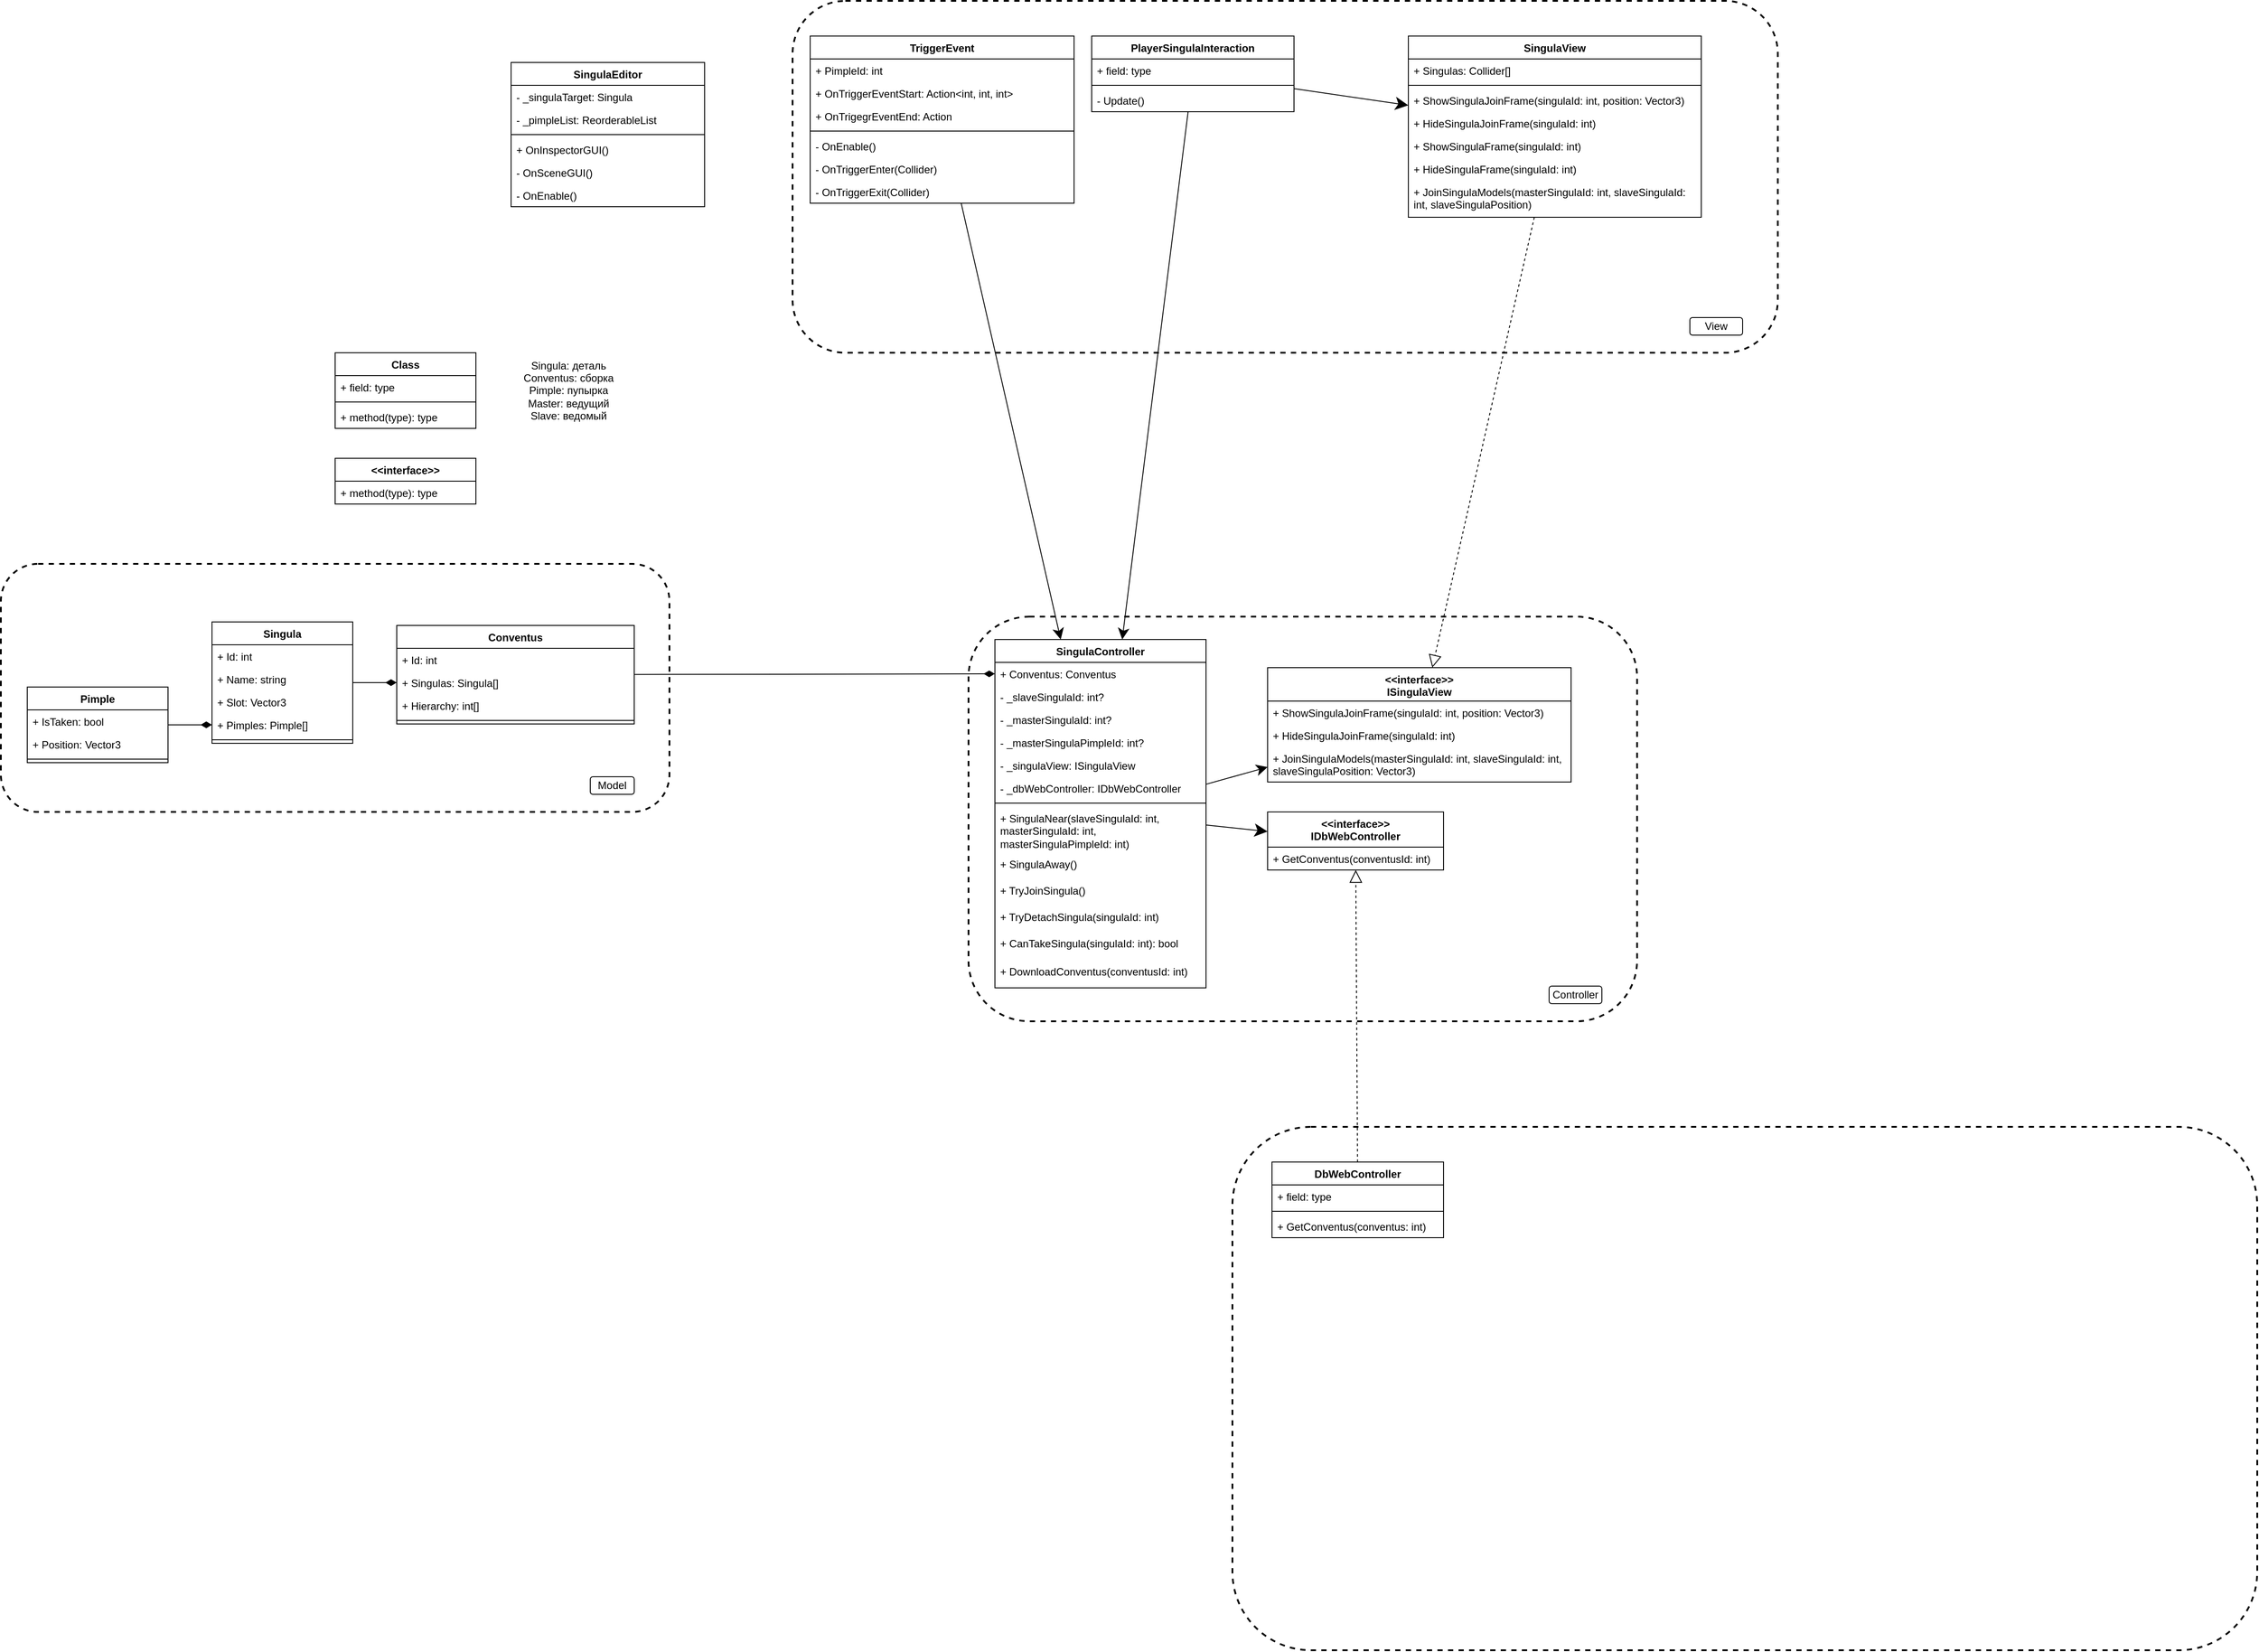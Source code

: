 <mxfile version="20.3.0" type="device" pages="2"><diagram id="29oqQ84dLJjpWLytw2sZ" name="Class Diagram"><mxGraphModel dx="1185" dy="1829" grid="1" gridSize="5" guides="1" tooltips="1" connect="1" arrows="1" fold="1" page="1" pageScale="1" pageWidth="850" pageHeight="1100" math="0" shadow="0"><root><mxCell id="0"/><mxCell id="1" parent="0"/><mxCell id="gKceU7ziTQAlvMM4xZBT-18" value="" style="rounded=1;whiteSpace=wrap;html=1;fillColor=none;dashed=1;strokeWidth=2;" vertex="1" parent="1"><mxGeometry x="1400" y="-360" width="1120" height="400" as="geometry"/></mxCell><mxCell id="gKceU7ziTQAlvMM4xZBT-16" value="" style="rounded=1;whiteSpace=wrap;html=1;fillColor=none;dashed=1;strokeWidth=2;" vertex="1" parent="1"><mxGeometry x="1600" y="340" width="760" height="460" as="geometry"/></mxCell><mxCell id="gKceU7ziTQAlvMM4xZBT-14" value="" style="rounded=1;whiteSpace=wrap;html=1;fillColor=none;dashed=1;strokeWidth=2;" vertex="1" parent="1"><mxGeometry x="500" y="280" width="760" height="282" as="geometry"/></mxCell><mxCell id="HZ_9aPHVNWe5XQtiwC_Y-1" value="Singula" style="swimlane;fontStyle=1;align=center;verticalAlign=top;childLayout=stackLayout;horizontal=1;startSize=26;horizontalStack=0;resizeParent=1;resizeParentMax=0;resizeLast=0;collapsible=1;marginBottom=0;" parent="1" vertex="1"><mxGeometry x="740" y="346" width="160" height="138" as="geometry"/></mxCell><mxCell id="HIyi1qdQ_Y_-TPXN8upC-16" value="+ Id: int" style="text;strokeColor=none;fillColor=none;align=left;verticalAlign=top;spacingLeft=4;spacingRight=4;overflow=hidden;rotatable=0;points=[[0,0.5],[1,0.5]];portConstraint=eastwest;" parent="HZ_9aPHVNWe5XQtiwC_Y-1" vertex="1"><mxGeometry y="26" width="160" height="26" as="geometry"/></mxCell><mxCell id="HZ_9aPHVNWe5XQtiwC_Y-2" value="+ Name: string" style="text;strokeColor=none;fillColor=none;align=left;verticalAlign=top;spacingLeft=4;spacingRight=4;overflow=hidden;rotatable=0;points=[[0,0.5],[1,0.5]];portConstraint=eastwest;" parent="HZ_9aPHVNWe5XQtiwC_Y-1" vertex="1"><mxGeometry y="52" width="160" height="26" as="geometry"/></mxCell><mxCell id="HIyi1qdQ_Y_-TPXN8upC-1" value="+ Slot: Vector3" style="text;strokeColor=none;fillColor=none;align=left;verticalAlign=top;spacingLeft=4;spacingRight=4;overflow=hidden;rotatable=0;points=[[0,0.5],[1,0.5]];portConstraint=eastwest;" parent="HZ_9aPHVNWe5XQtiwC_Y-1" vertex="1"><mxGeometry y="78" width="160" height="26" as="geometry"/></mxCell><mxCell id="HIyi1qdQ_Y_-TPXN8upC-2" value="+ Pimples: Pimple[]" style="text;strokeColor=none;fillColor=none;align=left;verticalAlign=top;spacingLeft=4;spacingRight=4;overflow=hidden;rotatable=0;points=[[0,0.5],[1,0.5]];portConstraint=eastwest;" parent="HZ_9aPHVNWe5XQtiwC_Y-1" vertex="1"><mxGeometry y="104" width="160" height="26" as="geometry"/></mxCell><mxCell id="HZ_9aPHVNWe5XQtiwC_Y-3" value="" style="line;strokeWidth=1;fillColor=none;align=left;verticalAlign=middle;spacingTop=-1;spacingLeft=3;spacingRight=3;rotatable=0;labelPosition=right;points=[];portConstraint=eastwest;strokeColor=inherit;" parent="HZ_9aPHVNWe5XQtiwC_Y-1" vertex="1"><mxGeometry y="130" width="160" height="8" as="geometry"/></mxCell><mxCell id="HZ_9aPHVNWe5XQtiwC_Y-5" value="Conventus" style="swimlane;fontStyle=1;align=center;verticalAlign=top;childLayout=stackLayout;horizontal=1;startSize=26;horizontalStack=0;resizeParent=1;resizeParentMax=0;resizeLast=0;collapsible=1;marginBottom=0;" parent="1" vertex="1"><mxGeometry x="950" y="350" width="270" height="112" as="geometry"/></mxCell><mxCell id="gKceU7ziTQAlvMM4xZBT-22" value="+ Id: int" style="text;strokeColor=none;fillColor=none;align=left;verticalAlign=top;spacingLeft=4;spacingRight=4;overflow=hidden;rotatable=0;points=[[0,0.5],[1,0.5]];portConstraint=eastwest;" vertex="1" parent="HZ_9aPHVNWe5XQtiwC_Y-5"><mxGeometry y="26" width="270" height="26" as="geometry"/></mxCell><mxCell id="HZ_9aPHVNWe5XQtiwC_Y-6" value="+ Singulas: Singula[]" style="text;strokeColor=none;fillColor=none;align=left;verticalAlign=top;spacingLeft=4;spacingRight=4;overflow=hidden;rotatable=0;points=[[0,0.5],[1,0.5]];portConstraint=eastwest;" parent="HZ_9aPHVNWe5XQtiwC_Y-5" vertex="1"><mxGeometry y="52" width="270" height="26" as="geometry"/></mxCell><mxCell id="HIyi1qdQ_Y_-TPXN8upC-22" value="+ Hierarchy: int[]" style="text;strokeColor=none;fillColor=none;align=left;verticalAlign=top;spacingLeft=4;spacingRight=4;overflow=hidden;rotatable=0;points=[[0,0.5],[1,0.5]];portConstraint=eastwest;" parent="HZ_9aPHVNWe5XQtiwC_Y-5" vertex="1"><mxGeometry y="78" width="270" height="26" as="geometry"/></mxCell><mxCell id="HZ_9aPHVNWe5XQtiwC_Y-7" value="" style="line;strokeWidth=1;fillColor=none;align=left;verticalAlign=middle;spacingTop=-1;spacingLeft=3;spacingRight=3;rotatable=0;labelPosition=right;points=[];portConstraint=eastwest;strokeColor=inherit;" parent="HZ_9aPHVNWe5XQtiwC_Y-5" vertex="1"><mxGeometry y="104" width="270" height="8" as="geometry"/></mxCell><mxCell id="HIyi1qdQ_Y_-TPXN8upC-3" value="TriggerEvent" style="swimlane;fontStyle=1;align=center;verticalAlign=top;childLayout=stackLayout;horizontal=1;startSize=26;horizontalStack=0;resizeParent=1;resizeParentMax=0;resizeLast=0;collapsible=1;marginBottom=0;" parent="1" vertex="1"><mxGeometry x="1420" y="-320" width="300" height="190" as="geometry"/></mxCell><mxCell id="Up0DMb6E69MjT3HxEnAk-6" value="+ PimpleId: int" style="text;strokeColor=none;fillColor=none;align=left;verticalAlign=top;spacingLeft=4;spacingRight=4;overflow=hidden;rotatable=0;points=[[0,0.5],[1,0.5]];portConstraint=eastwest;" parent="HIyi1qdQ_Y_-TPXN8upC-3" vertex="1"><mxGeometry y="26" width="300" height="26" as="geometry"/></mxCell><mxCell id="HIyi1qdQ_Y_-TPXN8upC-7" value="+ OnTriggerEventStart: Action&lt;int, int, int&gt;" style="text;strokeColor=none;fillColor=none;align=left;verticalAlign=top;spacingLeft=4;spacingRight=4;overflow=hidden;rotatable=0;points=[[0,0.5],[1,0.5]];portConstraint=eastwest;" parent="HIyi1qdQ_Y_-TPXN8upC-3" vertex="1"><mxGeometry y="52" width="300" height="26" as="geometry"/></mxCell><mxCell id="Up0DMb6E69MjT3HxEnAk-1" value="+ OnTrigegrEventEnd: Action" style="text;strokeColor=none;fillColor=none;align=left;verticalAlign=top;spacingLeft=4;spacingRight=4;overflow=hidden;rotatable=0;points=[[0,0.5],[1,0.5]];portConstraint=eastwest;" parent="HIyi1qdQ_Y_-TPXN8upC-3" vertex="1"><mxGeometry y="78" width="300" height="26" as="geometry"/></mxCell><mxCell id="HIyi1qdQ_Y_-TPXN8upC-5" value="" style="line;strokeWidth=1;fillColor=none;align=left;verticalAlign=middle;spacingTop=-1;spacingLeft=3;spacingRight=3;rotatable=0;labelPosition=right;points=[];portConstraint=eastwest;strokeColor=inherit;" parent="HIyi1qdQ_Y_-TPXN8upC-3" vertex="1"><mxGeometry y="104" width="300" height="8" as="geometry"/></mxCell><mxCell id="HIyi1qdQ_Y_-TPXN8upC-6" value="- OnEnable()" style="text;strokeColor=none;fillColor=none;align=left;verticalAlign=top;spacingLeft=4;spacingRight=4;overflow=hidden;rotatable=0;points=[[0,0.5],[1,0.5]];portConstraint=eastwest;" parent="HIyi1qdQ_Y_-TPXN8upC-3" vertex="1"><mxGeometry y="112" width="300" height="26" as="geometry"/></mxCell><mxCell id="HIyi1qdQ_Y_-TPXN8upC-8" value="- OnTriggerEnter(Collider)" style="text;strokeColor=none;fillColor=none;align=left;verticalAlign=top;spacingLeft=4;spacingRight=4;overflow=hidden;rotatable=0;points=[[0,0.5],[1,0.5]];portConstraint=eastwest;" parent="HIyi1qdQ_Y_-TPXN8upC-3" vertex="1"><mxGeometry y="138" width="300" height="26" as="geometry"/></mxCell><mxCell id="Up0DMb6E69MjT3HxEnAk-2" value="- OnTriggerExit(Collider)" style="text;strokeColor=none;fillColor=none;align=left;verticalAlign=top;spacingLeft=4;spacingRight=4;overflow=hidden;rotatable=0;points=[[0,0.5],[1,0.5]];portConstraint=eastwest;" parent="HIyi1qdQ_Y_-TPXN8upC-3" vertex="1"><mxGeometry y="164" width="300" height="26" as="geometry"/></mxCell><mxCell id="HIyi1qdQ_Y_-TPXN8upC-9" value="Pimple" style="swimlane;fontStyle=1;align=center;verticalAlign=top;childLayout=stackLayout;horizontal=1;startSize=26;horizontalStack=0;resizeParent=1;resizeParentMax=0;resizeLast=0;collapsible=1;marginBottom=0;" parent="1" vertex="1"><mxGeometry x="530" y="420" width="160" height="86" as="geometry"/></mxCell><mxCell id="HIyi1qdQ_Y_-TPXN8upC-17" value="+ IsTaken: bool" style="text;strokeColor=none;fillColor=none;align=left;verticalAlign=top;spacingLeft=4;spacingRight=4;overflow=hidden;rotatable=0;points=[[0,0.5],[1,0.5]];portConstraint=eastwest;" parent="HIyi1qdQ_Y_-TPXN8upC-9" vertex="1"><mxGeometry y="26" width="160" height="26" as="geometry"/></mxCell><mxCell id="HIyi1qdQ_Y_-TPXN8upC-10" value="+ Position: Vector3" style="text;strokeColor=none;fillColor=none;align=left;verticalAlign=top;spacingLeft=4;spacingRight=4;overflow=hidden;rotatable=0;points=[[0,0.5],[1,0.5]];portConstraint=eastwest;" parent="HIyi1qdQ_Y_-TPXN8upC-9" vertex="1"><mxGeometry y="52" width="160" height="26" as="geometry"/></mxCell><mxCell id="HIyi1qdQ_Y_-TPXN8upC-11" value="" style="line;strokeWidth=1;fillColor=none;align=left;verticalAlign=middle;spacingTop=-1;spacingLeft=3;spacingRight=3;rotatable=0;labelPosition=right;points=[];portConstraint=eastwest;strokeColor=inherit;" parent="HIyi1qdQ_Y_-TPXN8upC-9" vertex="1"><mxGeometry y="78" width="160" height="8" as="geometry"/></mxCell><mxCell id="HIyi1qdQ_Y_-TPXN8upC-15" value="" style="endArrow=diamondThin;html=1;rounded=1;endFill=1;entryX=0;entryY=0.5;entryDx=0;entryDy=0;endSize=10;" parent="1" source="HIyi1qdQ_Y_-TPXN8upC-9" target="HIyi1qdQ_Y_-TPXN8upC-2" edge="1"><mxGeometry width="50" height="50" relative="1" as="geometry"><mxPoint x="650" y="232" as="sourcePoint"/><mxPoint x="700" y="182" as="targetPoint"/><Array as="points"/></mxGeometry></mxCell><mxCell id="HIyi1qdQ_Y_-TPXN8upC-18" value="Class" style="swimlane;fontStyle=1;align=center;verticalAlign=top;childLayout=stackLayout;horizontal=1;startSize=26;horizontalStack=0;resizeParent=1;resizeParentMax=0;resizeLast=0;collapsible=1;marginBottom=0;" parent="1" vertex="1"><mxGeometry x="880" y="40" width="160" height="86" as="geometry"/></mxCell><mxCell id="HIyi1qdQ_Y_-TPXN8upC-19" value="+ field: type" style="text;strokeColor=none;fillColor=none;align=left;verticalAlign=top;spacingLeft=4;spacingRight=4;overflow=hidden;rotatable=0;points=[[0,0.5],[1,0.5]];portConstraint=eastwest;" parent="HIyi1qdQ_Y_-TPXN8upC-18" vertex="1"><mxGeometry y="26" width="160" height="26" as="geometry"/></mxCell><mxCell id="HIyi1qdQ_Y_-TPXN8upC-20" value="" style="line;strokeWidth=1;fillColor=none;align=left;verticalAlign=middle;spacingTop=-1;spacingLeft=3;spacingRight=3;rotatable=0;labelPosition=right;points=[];portConstraint=eastwest;strokeColor=inherit;" parent="HIyi1qdQ_Y_-TPXN8upC-18" vertex="1"><mxGeometry y="52" width="160" height="8" as="geometry"/></mxCell><mxCell id="HIyi1qdQ_Y_-TPXN8upC-21" value="+ method(type): type" style="text;strokeColor=none;fillColor=none;align=left;verticalAlign=top;spacingLeft=4;spacingRight=4;overflow=hidden;rotatable=0;points=[[0,0.5],[1,0.5]];portConstraint=eastwest;" parent="HIyi1qdQ_Y_-TPXN8upC-18" vertex="1"><mxGeometry y="60" width="160" height="26" as="geometry"/></mxCell><mxCell id="Up0DMb6E69MjT3HxEnAk-3" value="" style="endArrow=diamondThin;html=1;rounded=1;endFill=1;entryX=0;entryY=0.5;entryDx=0;entryDy=0;endSize=10;" parent="1" source="HZ_9aPHVNWe5XQtiwC_Y-1" target="HZ_9aPHVNWe5XQtiwC_Y-6" edge="1"><mxGeometry width="50" height="50" relative="1" as="geometry"><mxPoint x="990" y="219.5" as="sourcePoint"/><mxPoint x="1070" y="156.5" as="targetPoint"/><Array as="points"/></mxGeometry></mxCell><mxCell id="Up0DMb6E69MjT3HxEnAk-16" value="&lt;&lt;interface&gt;&gt;" style="swimlane;fontStyle=1;align=center;verticalAlign=top;childLayout=stackLayout;horizontal=1;startSize=26;horizontalStack=0;resizeParent=1;resizeParentMax=0;resizeLast=0;collapsible=1;marginBottom=0;" parent="1" vertex="1"><mxGeometry x="880" y="160" width="160" height="52" as="geometry"><mxRectangle x="1080" y="40" width="120" height="30" as="alternateBounds"/></mxGeometry></mxCell><mxCell id="Up0DMb6E69MjT3HxEnAk-19" value="+ method(type): type" style="text;strokeColor=none;fillColor=none;align=left;verticalAlign=top;spacingLeft=4;spacingRight=4;overflow=hidden;rotatable=0;points=[[0,0.5],[1,0.5]];portConstraint=eastwest;" parent="Up0DMb6E69MjT3HxEnAk-16" vertex="1"><mxGeometry y="26" width="160" height="26" as="geometry"/></mxCell><mxCell id="Up0DMb6E69MjT3HxEnAk-24" value="SingulaController" style="swimlane;fontStyle=1;align=center;verticalAlign=top;childLayout=stackLayout;horizontal=1;startSize=26;horizontalStack=0;resizeParent=1;resizeParentMax=0;resizeLast=0;collapsible=1;marginBottom=0;" parent="1" vertex="1"><mxGeometry x="1630" y="366" width="240" height="396" as="geometry"/></mxCell><mxCell id="Up0DMb6E69MjT3HxEnAk-25" value="+ Conventus: Conventus" style="text;strokeColor=none;fillColor=none;align=left;verticalAlign=top;spacingLeft=4;spacingRight=4;overflow=hidden;rotatable=0;points=[[0,0.5],[1,0.5]];portConstraint=eastwest;" parent="Up0DMb6E69MjT3HxEnAk-24" vertex="1"><mxGeometry y="26" width="240" height="26" as="geometry"/></mxCell><mxCell id="gKceU7ziTQAlvMM4xZBT-7" value="- _slaveSingulaId: int?" style="text;strokeColor=none;fillColor=none;align=left;verticalAlign=top;spacingLeft=4;spacingRight=4;overflow=hidden;rotatable=0;points=[[0,0.5],[1,0.5]];portConstraint=eastwest;" vertex="1" parent="Up0DMb6E69MjT3HxEnAk-24"><mxGeometry y="52" width="240" height="26" as="geometry"/></mxCell><mxCell id="gKceU7ziTQAlvMM4xZBT-6" value="- _masterSingulaId: int?" style="text;strokeColor=none;fillColor=none;align=left;verticalAlign=top;spacingLeft=4;spacingRight=4;overflow=hidden;rotatable=0;points=[[0,0.5],[1,0.5]];portConstraint=eastwest;" vertex="1" parent="Up0DMb6E69MjT3HxEnAk-24"><mxGeometry y="78" width="240" height="26" as="geometry"/></mxCell><mxCell id="gKceU7ziTQAlvMM4xZBT-5" value="- _masterSingulaPimpleId: int?" style="text;strokeColor=none;fillColor=none;align=left;verticalAlign=top;spacingLeft=4;spacingRight=4;overflow=hidden;rotatable=0;points=[[0,0.5],[1,0.5]];portConstraint=eastwest;" vertex="1" parent="Up0DMb6E69MjT3HxEnAk-24"><mxGeometry y="104" width="240" height="26" as="geometry"/></mxCell><mxCell id="o0oL0mTUmBBXdZTTufh0-8" value="- _singulaView: ISingulaView" style="text;strokeColor=none;fillColor=none;align=left;verticalAlign=top;spacingLeft=4;spacingRight=4;overflow=hidden;rotatable=0;points=[[0,0.5],[1,0.5]];portConstraint=eastwest;" vertex="1" parent="Up0DMb6E69MjT3HxEnAk-24"><mxGeometry y="130" width="240" height="26" as="geometry"/></mxCell><mxCell id="o0oL0mTUmBBXdZTTufh0-9" value="- _dbWebController: IDbWebController" style="text;strokeColor=none;fillColor=none;align=left;verticalAlign=top;spacingLeft=4;spacingRight=4;overflow=hidden;rotatable=0;points=[[0,0.5],[1,0.5]];portConstraint=eastwest;" vertex="1" parent="Up0DMb6E69MjT3HxEnAk-24"><mxGeometry y="156" width="240" height="26" as="geometry"/></mxCell><mxCell id="Up0DMb6E69MjT3HxEnAk-26" value="" style="line;strokeWidth=1;fillColor=none;align=left;verticalAlign=middle;spacingTop=-1;spacingLeft=3;spacingRight=3;rotatable=0;labelPosition=right;points=[];portConstraint=eastwest;strokeColor=inherit;" parent="Up0DMb6E69MjT3HxEnAk-24" vertex="1"><mxGeometry y="182" width="240" height="8" as="geometry"/></mxCell><mxCell id="IFYcGrijbXWRJhxgPKeB-14" value="+ SingulaNear(slaveSingulaId: int, masterSingulaId: int, masterSingulaPimpleId: int)" style="text;strokeColor=none;fillColor=none;align=left;verticalAlign=top;spacingLeft=4;spacingRight=4;overflow=hidden;rotatable=0;points=[[0,0.5],[1,0.5]];portConstraint=eastwest;whiteSpace=wrap;" parent="Up0DMb6E69MjT3HxEnAk-24" vertex="1"><mxGeometry y="190" width="240" height="52" as="geometry"/></mxCell><mxCell id="IFYcGrijbXWRJhxgPKeB-15" value="+ SingulaAway()" style="text;strokeColor=none;fillColor=none;align=left;verticalAlign=top;spacingLeft=4;spacingRight=4;overflow=hidden;rotatable=0;points=[[0,0.5],[1,0.5]];portConstraint=eastwest;whiteSpace=wrap;" parent="Up0DMb6E69MjT3HxEnAk-24" vertex="1"><mxGeometry y="242" width="240" height="30" as="geometry"/></mxCell><mxCell id="IFYcGrijbXWRJhxgPKeB-16" value="+ TryJoinSingula()" style="text;strokeColor=none;fillColor=none;align=left;verticalAlign=top;spacingLeft=4;spacingRight=4;overflow=hidden;rotatable=0;points=[[0,0.5],[1,0.5]];portConstraint=eastwest;whiteSpace=wrap;" parent="Up0DMb6E69MjT3HxEnAk-24" vertex="1"><mxGeometry y="272" width="240" height="30" as="geometry"/></mxCell><mxCell id="IFYcGrijbXWRJhxgPKeB-17" value="+ TryDetachSingula(singulaId: int)" style="text;strokeColor=none;fillColor=none;align=left;verticalAlign=top;spacingLeft=4;spacingRight=4;overflow=hidden;rotatable=0;points=[[0,0.5],[1,0.5]];portConstraint=eastwest;whiteSpace=wrap;" parent="Up0DMb6E69MjT3HxEnAk-24" vertex="1"><mxGeometry y="302" width="240" height="30" as="geometry"/></mxCell><mxCell id="IFYcGrijbXWRJhxgPKeB-35" value="+ CanTakeSingula(singulaId: int): bool" style="text;strokeColor=none;fillColor=none;align=left;verticalAlign=top;spacingLeft=4;spacingRight=4;overflow=hidden;rotatable=0;points=[[0,0.5],[1,0.5]];portConstraint=eastwest;whiteSpace=wrap;" parent="Up0DMb6E69MjT3HxEnAk-24" vertex="1"><mxGeometry y="332" width="240" height="32" as="geometry"/></mxCell><mxCell id="gKceU7ziTQAlvMM4xZBT-21" value="+ DownloadConventus(conventusId: int) " style="text;strokeColor=none;fillColor=none;align=left;verticalAlign=top;spacingLeft=4;spacingRight=4;overflow=hidden;rotatable=0;points=[[0,0.5],[1,0.5]];portConstraint=eastwest;whiteSpace=wrap;" vertex="1" parent="Up0DMb6E69MjT3HxEnAk-24"><mxGeometry y="364" width="240" height="32" as="geometry"/></mxCell><mxCell id="Up0DMb6E69MjT3HxEnAk-30" value="" style="endArrow=diamondThin;html=1;rounded=1;endFill=1;endSize=10;" parent="1" source="HZ_9aPHVNWe5XQtiwC_Y-5" edge="1"><mxGeometry width="50" height="50" relative="1" as="geometry"><mxPoint x="1460" y="595" as="sourcePoint"/><mxPoint x="1630" y="405" as="targetPoint"/><Array as="points"/></mxGeometry></mxCell><mxCell id="Up0DMb6E69MjT3HxEnAk-31" value="" style="endArrow=classic;html=1;rounded=1;endFill=1;endSize=10;" parent="1" source="gKceU7ziTQAlvMM4xZBT-10" target="Up0DMb6E69MjT3HxEnAk-24" edge="1"><mxGeometry width="50" height="50" relative="1" as="geometry"><mxPoint x="1750" y="120" as="sourcePoint"/><mxPoint x="1700" y="140" as="targetPoint"/><Array as="points"/></mxGeometry></mxCell><mxCell id="Up0DMb6E69MjT3HxEnAk-32" value="" style="endArrow=classic;html=1;rounded=1;endFill=1;endSize=10;" parent="1" source="HIyi1qdQ_Y_-TPXN8upC-3" target="Up0DMb6E69MjT3HxEnAk-24" edge="1"><mxGeometry width="50" height="50" relative="1" as="geometry"><mxPoint x="1450" y="200" as="sourcePoint"/><mxPoint x="1611.86" y="432" as="targetPoint"/><Array as="points"/></mxGeometry></mxCell><mxCell id="Up0DMb6E69MjT3HxEnAk-33" value="SingulaEditor" style="swimlane;fontStyle=1;align=center;verticalAlign=top;childLayout=stackLayout;horizontal=1;startSize=26;horizontalStack=0;resizeParent=1;resizeParentMax=0;resizeLast=0;collapsible=1;marginBottom=0;" parent="1" vertex="1"><mxGeometry x="1080" y="-290" width="220" height="164" as="geometry"/></mxCell><mxCell id="Up0DMb6E69MjT3HxEnAk-34" value="- _singulaTarget: Singula" style="text;strokeColor=none;fillColor=none;align=left;verticalAlign=top;spacingLeft=4;spacingRight=4;overflow=hidden;rotatable=0;points=[[0,0.5],[1,0.5]];portConstraint=eastwest;" parent="Up0DMb6E69MjT3HxEnAk-33" vertex="1"><mxGeometry y="26" width="220" height="26" as="geometry"/></mxCell><mxCell id="gKceU7ziTQAlvMM4xZBT-23" value="- _pimpleList: ReorderableList" style="text;strokeColor=none;fillColor=none;align=left;verticalAlign=top;spacingLeft=4;spacingRight=4;overflow=hidden;rotatable=0;points=[[0,0.5],[1,0.5]];portConstraint=eastwest;" vertex="1" parent="Up0DMb6E69MjT3HxEnAk-33"><mxGeometry y="52" width="220" height="26" as="geometry"/></mxCell><mxCell id="Up0DMb6E69MjT3HxEnAk-35" value="" style="line;strokeWidth=1;fillColor=none;align=left;verticalAlign=middle;spacingTop=-1;spacingLeft=3;spacingRight=3;rotatable=0;labelPosition=right;points=[];portConstraint=eastwest;strokeColor=inherit;" parent="Up0DMb6E69MjT3HxEnAk-33" vertex="1"><mxGeometry y="78" width="220" height="8" as="geometry"/></mxCell><mxCell id="gKceU7ziTQAlvMM4xZBT-24" value="+ OnInspectorGUI()" style="text;strokeColor=none;fillColor=none;align=left;verticalAlign=top;spacingLeft=4;spacingRight=4;overflow=hidden;rotatable=0;points=[[0,0.5],[1,0.5]];portConstraint=eastwest;" vertex="1" parent="Up0DMb6E69MjT3HxEnAk-33"><mxGeometry y="86" width="220" height="26" as="geometry"/></mxCell><mxCell id="gKceU7ziTQAlvMM4xZBT-25" value="- OnSceneGUI()" style="text;strokeColor=none;fillColor=none;align=left;verticalAlign=top;spacingLeft=4;spacingRight=4;overflow=hidden;rotatable=0;points=[[0,0.5],[1,0.5]];portConstraint=eastwest;" vertex="1" parent="Up0DMb6E69MjT3HxEnAk-33"><mxGeometry y="112" width="220" height="26" as="geometry"/></mxCell><mxCell id="Up0DMb6E69MjT3HxEnAk-36" value="- OnEnable()" style="text;strokeColor=none;fillColor=none;align=left;verticalAlign=top;spacingLeft=4;spacingRight=4;overflow=hidden;rotatable=0;points=[[0,0.5],[1,0.5]];portConstraint=eastwest;" parent="Up0DMb6E69MjT3HxEnAk-33" vertex="1"><mxGeometry y="138" width="220" height="26" as="geometry"/></mxCell><mxCell id="IFYcGrijbXWRJhxgPKeB-2" value="SingulaView" style="swimlane;fontStyle=1;align=center;verticalAlign=top;childLayout=stackLayout;horizontal=1;startSize=26;horizontalStack=0;resizeParent=1;resizeParentMax=0;resizeLast=0;collapsible=1;marginBottom=0;" parent="1" vertex="1"><mxGeometry x="2100" y="-320" width="333" height="206" as="geometry"/></mxCell><mxCell id="IFYcGrijbXWRJhxgPKeB-3" value="+ Singulas: Collider[]" style="text;strokeColor=none;fillColor=none;align=left;verticalAlign=top;spacingLeft=4;spacingRight=4;overflow=hidden;rotatable=0;points=[[0,0.5],[1,0.5]];portConstraint=eastwest;" parent="IFYcGrijbXWRJhxgPKeB-2" vertex="1"><mxGeometry y="26" width="333" height="26" as="geometry"/></mxCell><mxCell id="IFYcGrijbXWRJhxgPKeB-4" value="" style="line;strokeWidth=1;fillColor=none;align=left;verticalAlign=middle;spacingTop=-1;spacingLeft=3;spacingRight=3;rotatable=0;labelPosition=right;points=[];portConstraint=eastwest;strokeColor=inherit;" parent="IFYcGrijbXWRJhxgPKeB-2" vertex="1"><mxGeometry y="52" width="333" height="8" as="geometry"/></mxCell><mxCell id="IFYcGrijbXWRJhxgPKeB-5" value="+ ShowSingulaJoinFrame(singulaId: int, position: Vector3)" style="text;strokeColor=none;fillColor=none;align=left;verticalAlign=top;spacingLeft=4;spacingRight=4;overflow=hidden;rotatable=0;points=[[0,0.5],[1,0.5]];portConstraint=eastwest;" parent="IFYcGrijbXWRJhxgPKeB-2" vertex="1"><mxGeometry y="60" width="333" height="26" as="geometry"/></mxCell><mxCell id="gKceU7ziTQAlvMM4xZBT-9" value="+ HideSingulaJoinFrame(singulaId: int)" style="text;strokeColor=none;fillColor=none;align=left;verticalAlign=top;spacingLeft=4;spacingRight=4;overflow=hidden;rotatable=0;points=[[0,0.5],[1,0.5]];portConstraint=eastwest;" vertex="1" parent="IFYcGrijbXWRJhxgPKeB-2"><mxGeometry y="86" width="333" height="26" as="geometry"/></mxCell><mxCell id="IFYcGrijbXWRJhxgPKeB-19" value="+ ShowSingulaFrame(singulaId: int)" style="text;strokeColor=none;fillColor=none;align=left;verticalAlign=top;spacingLeft=4;spacingRight=4;overflow=hidden;rotatable=0;points=[[0,0.5],[1,0.5]];portConstraint=eastwest;" parent="IFYcGrijbXWRJhxgPKeB-2" vertex="1"><mxGeometry y="112" width="333" height="26" as="geometry"/></mxCell><mxCell id="IFYcGrijbXWRJhxgPKeB-6" value="+ HideSingulaFrame(singulaId: int)" style="text;strokeColor=none;fillColor=none;align=left;verticalAlign=top;spacingLeft=4;spacingRight=4;overflow=hidden;rotatable=0;points=[[0,0.5],[1,0.5]];portConstraint=eastwest;" parent="IFYcGrijbXWRJhxgPKeB-2" vertex="1"><mxGeometry y="138" width="333" height="26" as="geometry"/></mxCell><mxCell id="IFYcGrijbXWRJhxgPKeB-20" value="+ JoinSingulaModels(masterSingulaId: int, slaveSingulaId: int, slaveSingulaPosition)" style="text;strokeColor=none;fillColor=none;align=left;verticalAlign=top;spacingLeft=4;spacingRight=4;overflow=hidden;rotatable=0;points=[[0,0.5],[1,0.5]];portConstraint=eastwest;whiteSpace=wrap;" parent="IFYcGrijbXWRJhxgPKeB-2" vertex="1"><mxGeometry y="164" width="333" height="42" as="geometry"/></mxCell><mxCell id="IFYcGrijbXWRJhxgPKeB-7" value="&lt;&lt;interface&gt;&gt;&#10;ISingulaView" style="swimlane;fontStyle=1;align=center;verticalAlign=top;childLayout=stackLayout;horizontal=1;startSize=38;horizontalStack=0;resizeParent=1;resizeParentMax=0;resizeLast=0;collapsible=1;marginBottom=0;" parent="1" vertex="1"><mxGeometry x="1940" y="398" width="345" height="130" as="geometry"><mxRectangle x="1080" y="40" width="120" height="30" as="alternateBounds"/></mxGeometry></mxCell><mxCell id="IFYcGrijbXWRJhxgPKeB-8" value="+ ShowSingulaJoinFrame(singulaId: int, position: Vector3)" style="text;strokeColor=none;fillColor=none;align=left;verticalAlign=top;spacingLeft=4;spacingRight=4;overflow=hidden;rotatable=0;points=[[0,0.5],[1,0.5]];portConstraint=eastwest;" parent="IFYcGrijbXWRJhxgPKeB-7" vertex="1"><mxGeometry y="38" width="345" height="26" as="geometry"/></mxCell><mxCell id="gKceU7ziTQAlvMM4xZBT-8" value="+ HideSingulaJoinFrame(singulaId: int)" style="text;strokeColor=none;fillColor=none;align=left;verticalAlign=top;spacingLeft=4;spacingRight=4;overflow=hidden;rotatable=0;points=[[0,0.5],[1,0.5]];portConstraint=eastwest;" vertex="1" parent="IFYcGrijbXWRJhxgPKeB-7"><mxGeometry y="64" width="345" height="26" as="geometry"/></mxCell><mxCell id="IFYcGrijbXWRJhxgPKeB-12" value="+ JoinSingulaModels(masterSingulaId: int, slaveSingulaId: int, slaveSingulaPosition: Vector3)" style="text;strokeColor=none;fillColor=none;align=left;verticalAlign=top;spacingLeft=4;spacingRight=4;overflow=hidden;rotatable=0;points=[[0,0.5],[1,0.5]];portConstraint=eastwest;whiteSpace=wrap;" parent="IFYcGrijbXWRJhxgPKeB-7" vertex="1"><mxGeometry y="90" width="345" height="40" as="geometry"/></mxCell><mxCell id="IFYcGrijbXWRJhxgPKeB-9" value="" style="endArrow=classic;html=1;rounded=1;endFill=1;endSize=10;" parent="1" source="Up0DMb6E69MjT3HxEnAk-24" target="IFYcGrijbXWRJhxgPKeB-7" edge="1"><mxGeometry width="50" height="50" relative="1" as="geometry"><mxPoint x="1786.859" y="170" as="sourcePoint"/><mxPoint x="1930.001" y="376" as="targetPoint"/><Array as="points"/></mxGeometry></mxCell><mxCell id="IFYcGrijbXWRJhxgPKeB-10" value="" style="endArrow=block;html=1;rounded=0;endFill=0;dashed=1;endSize=12;" parent="1" source="IFYcGrijbXWRJhxgPKeB-2" target="IFYcGrijbXWRJhxgPKeB-7" edge="1"><mxGeometry width="50" height="50" relative="1" as="geometry"><mxPoint x="1960" y="370" as="sourcePoint"/><mxPoint x="1990" y="320" as="targetPoint"/></mxGeometry></mxCell><mxCell id="IFYcGrijbXWRJhxgPKeB-30" value="Singula: деталь&lt;br&gt;Conventus: сборка&lt;br&gt;Pimple: пупырка&lt;br&gt;Master: ведущий&lt;br&gt;Slave: ведомый" style="text;html=1;align=center;verticalAlign=middle;resizable=0;points=[];autosize=1;strokeColor=none;fillColor=none;" parent="1" vertex="1"><mxGeometry x="1080" y="38" width="130" height="90" as="geometry"/></mxCell><mxCell id="gKceU7ziTQAlvMM4xZBT-10" value="PlayerSingulaInteraction" style="swimlane;fontStyle=1;align=center;verticalAlign=top;childLayout=stackLayout;horizontal=1;startSize=26;horizontalStack=0;resizeParent=1;resizeParentMax=0;resizeLast=0;collapsible=1;marginBottom=0;" vertex="1" parent="1"><mxGeometry x="1740" y="-320" width="230" height="86" as="geometry"/></mxCell><mxCell id="gKceU7ziTQAlvMM4xZBT-11" value="+ field: type" style="text;strokeColor=none;fillColor=none;align=left;verticalAlign=top;spacingLeft=4;spacingRight=4;overflow=hidden;rotatable=0;points=[[0,0.5],[1,0.5]];portConstraint=eastwest;" vertex="1" parent="gKceU7ziTQAlvMM4xZBT-10"><mxGeometry y="26" width="230" height="26" as="geometry"/></mxCell><mxCell id="gKceU7ziTQAlvMM4xZBT-12" value="" style="line;strokeWidth=1;fillColor=none;align=left;verticalAlign=middle;spacingTop=-1;spacingLeft=3;spacingRight=3;rotatable=0;labelPosition=right;points=[];portConstraint=eastwest;strokeColor=inherit;" vertex="1" parent="gKceU7ziTQAlvMM4xZBT-10"><mxGeometry y="52" width="230" height="8" as="geometry"/></mxCell><mxCell id="gKceU7ziTQAlvMM4xZBT-13" value="- Update()" style="text;strokeColor=none;fillColor=none;align=left;verticalAlign=top;spacingLeft=4;spacingRight=4;overflow=hidden;rotatable=0;points=[[0,0.5],[1,0.5]];portConstraint=eastwest;" vertex="1" parent="gKceU7ziTQAlvMM4xZBT-10"><mxGeometry y="60" width="230" height="26" as="geometry"/></mxCell><mxCell id="gKceU7ziTQAlvMM4xZBT-15" value="Model" style="rounded=1;whiteSpace=wrap;html=1;strokeWidth=1;fillColor=default;" vertex="1" parent="1"><mxGeometry x="1170" y="522" width="50" height="20" as="geometry"/></mxCell><mxCell id="gKceU7ziTQAlvMM4xZBT-17" value="Controller" style="rounded=1;whiteSpace=wrap;html=1;strokeWidth=1;fillColor=default;" vertex="1" parent="1"><mxGeometry x="2260" y="760" width="60" height="20" as="geometry"/></mxCell><mxCell id="gKceU7ziTQAlvMM4xZBT-20" value="View" style="rounded=1;whiteSpace=wrap;html=1;strokeWidth=1;fillColor=default;" vertex="1" parent="1"><mxGeometry x="2420" width="60" height="20" as="geometry"/></mxCell><mxCell id="gKceU7ziTQAlvMM4xZBT-26" value="" style="endArrow=classic;html=1;rounded=0;startSize=12;endSize=12;" edge="1" parent="1" source="gKceU7ziTQAlvMM4xZBT-10" target="IFYcGrijbXWRJhxgPKeB-2"><mxGeometry width="50" height="50" relative="1" as="geometry"><mxPoint x="2035" y="-265" as="sourcePoint"/><mxPoint x="2085" y="-315" as="targetPoint"/></mxGeometry></mxCell><mxCell id="hS8kWmFQWwlVVNLxNEe_-1" value="" style="rounded=1;whiteSpace=wrap;html=1;fillColor=none;dashed=1;strokeWidth=2;" vertex="1" parent="1"><mxGeometry x="1900" y="920" width="1165" height="595" as="geometry"/></mxCell><mxCell id="o0oL0mTUmBBXdZTTufh0-1" value="DbWebController" style="swimlane;fontStyle=1;align=center;verticalAlign=top;childLayout=stackLayout;horizontal=1;startSize=26;horizontalStack=0;resizeParent=1;resizeParentMax=0;resizeLast=0;collapsible=1;marginBottom=0;" vertex="1" parent="1"><mxGeometry x="1945" y="960" width="195" height="86" as="geometry"/></mxCell><mxCell id="o0oL0mTUmBBXdZTTufh0-2" value="+ field: type" style="text;strokeColor=none;fillColor=none;align=left;verticalAlign=top;spacingLeft=4;spacingRight=4;overflow=hidden;rotatable=0;points=[[0,0.5],[1,0.5]];portConstraint=eastwest;" vertex="1" parent="o0oL0mTUmBBXdZTTufh0-1"><mxGeometry y="26" width="195" height="26" as="geometry"/></mxCell><mxCell id="o0oL0mTUmBBXdZTTufh0-3" value="" style="line;strokeWidth=1;fillColor=none;align=left;verticalAlign=middle;spacingTop=-1;spacingLeft=3;spacingRight=3;rotatable=0;labelPosition=right;points=[];portConstraint=eastwest;strokeColor=inherit;" vertex="1" parent="o0oL0mTUmBBXdZTTufh0-1"><mxGeometry y="52" width="195" height="8" as="geometry"/></mxCell><mxCell id="o0oL0mTUmBBXdZTTufh0-4" value="+ GetConventus(conventus: int)" style="text;strokeColor=none;fillColor=none;align=left;verticalAlign=top;spacingLeft=4;spacingRight=4;overflow=hidden;rotatable=0;points=[[0,0.5],[1,0.5]];portConstraint=eastwest;" vertex="1" parent="o0oL0mTUmBBXdZTTufh0-1"><mxGeometry y="60" width="195" height="26" as="geometry"/></mxCell><mxCell id="o0oL0mTUmBBXdZTTufh0-5" value="&lt;&lt;interface&gt;&gt;&#10;IDbWebController" style="swimlane;fontStyle=1;align=center;verticalAlign=top;childLayout=stackLayout;horizontal=1;startSize=40;horizontalStack=0;resizeParent=1;resizeParentMax=0;resizeLast=0;collapsible=1;marginBottom=0;" vertex="1" parent="1"><mxGeometry x="1940" y="562" width="200" height="66" as="geometry"><mxRectangle x="1080" y="40" width="120" height="30" as="alternateBounds"/></mxGeometry></mxCell><mxCell id="o0oL0mTUmBBXdZTTufh0-6" value="+ GetConventus(conventusId: int)" style="text;strokeColor=none;fillColor=none;align=left;verticalAlign=top;spacingLeft=4;spacingRight=4;overflow=hidden;rotatable=0;points=[[0,0.5],[1,0.5]];portConstraint=eastwest;" vertex="1" parent="o0oL0mTUmBBXdZTTufh0-5"><mxGeometry y="40" width="200" height="26" as="geometry"/></mxCell><mxCell id="o0oL0mTUmBBXdZTTufh0-7" value="" style="endArrow=classic;html=1;rounded=0;endSize=12;" edge="1" parent="1" source="Up0DMb6E69MjT3HxEnAk-24" target="o0oL0mTUmBBXdZTTufh0-5"><mxGeometry width="50" height="50" relative="1" as="geometry"><mxPoint x="1940" y="725" as="sourcePoint"/><mxPoint x="1990" y="675" as="targetPoint"/></mxGeometry></mxCell><mxCell id="o0oL0mTUmBBXdZTTufh0-10" value="" style="endArrow=block;html=1;rounded=0;endFill=0;dashed=1;endSize=12;" edge="1" parent="1" source="o0oL0mTUmBBXdZTTufh0-1" target="o0oL0mTUmBBXdZTTufh0-5"><mxGeometry width="50" height="50" relative="1" as="geometry"><mxPoint x="1850.954" y="845.0" as="sourcePoint"/><mxPoint x="1735.001" y="1357" as="targetPoint"/></mxGeometry></mxCell></root></mxGraphModel></diagram><diagram id="g_CChOWIF5qeRqSnTq9i" name="Component Diagram"><mxGraphModel dx="2031" dy="1250" grid="1" gridSize="2" guides="1" tooltips="1" connect="1" arrows="1" fold="1" page="1" pageScale="1" pageWidth="850" pageHeight="1100" math="0" shadow="0"><root><mxCell id="0"/><mxCell id="1" parent="0"/><mxCell id="d7E1Ib1OropEkKlCk-B1-68" value="«component»&lt;br&gt;&lt;b&gt;Система автопозиционирования деталей сборок&lt;/b&gt;" style="html=1;dropTarget=0;strokeColor=#000000;verticalAlign=top;fillColor=#dae8fc;" parent="1" vertex="1"><mxGeometry x="1878" y="38" width="1390" height="740" as="geometry"/></mxCell><mxCell id="d7E1Ib1OropEkKlCk-B1-69" value="" style="shape=module;jettyWidth=8;jettyHeight=4;strokeColor=#000000;" parent="d7E1Ib1OropEkKlCk-B1-68" vertex="1"><mxGeometry x="1" width="20" height="20" relative="1" as="geometry"><mxPoint x="-27" y="7" as="offset"/></mxGeometry></mxCell><mxCell id="jCwA3_rrzpIC2rxLFmUZ-56" value="«component»&lt;br&gt;&lt;b&gt;Виртуальный тренажер &lt;br&gt;быстрого прототипирования&lt;/b&gt;" style="html=1;dropTarget=0;fillColor=#dae8fc;strokeColor=#000000;verticalAlign=middle;" parent="1" vertex="1"><mxGeometry x="1210" y="140" width="210" height="100" as="geometry"/></mxCell><mxCell id="jCwA3_rrzpIC2rxLFmUZ-57" value="" style="shape=module;jettyWidth=8;jettyHeight=4;" parent="jCwA3_rrzpIC2rxLFmUZ-56" vertex="1"><mxGeometry x="1" width="20" height="20" relative="1" as="geometry"><mxPoint x="-27" y="7" as="offset"/></mxGeometry></mxCell><mxCell id="jCwA3_rrzpIC2rxLFmUZ-32" value="«component»&lt;br&gt;&lt;b&gt;Системы разрабатываемые другими студентами&lt;/b&gt;" style="html=1;dropTarget=0;fillColor=#dae8fc;strokeColor=#000000;verticalAlign=top;" parent="1" vertex="1"><mxGeometry x="220" y="70" width="400" height="410" as="geometry"/></mxCell><mxCell id="jCwA3_rrzpIC2rxLFmUZ-33" value="" style="shape=module;jettyWidth=8;jettyHeight=4;" parent="jCwA3_rrzpIC2rxLFmUZ-32" vertex="1"><mxGeometry x="1" width="20" height="20" relative="1" as="geometry"><mxPoint x="-27" y="7" as="offset"/></mxGeometry></mxCell><mxCell id="jCwA3_rrzpIC2rxLFmUZ-1" value="«component»&lt;br&gt;&lt;b&gt;Система автопозиционирования &lt;br&gt;деталей сборок&lt;/b&gt;" style="html=1;dropTarget=0;" parent="1" vertex="1"><mxGeometry x="820" y="140" width="210" height="100" as="geometry"/></mxCell><mxCell id="jCwA3_rrzpIC2rxLFmUZ-2" value="" style="shape=module;jettyWidth=8;jettyHeight=4;" parent="jCwA3_rrzpIC2rxLFmUZ-1" vertex="1"><mxGeometry x="1" width="20" height="20" relative="1" as="geometry"><mxPoint x="-27" y="7" as="offset"/></mxGeometry></mxCell><mxCell id="jCwA3_rrzpIC2rxLFmUZ-3" value="" style="rounded=0;orthogonalLoop=1;jettySize=auto;html=1;endArrow=none;endFill=0;sketch=0;sourcePerimeterSpacing=0;targetPerimeterSpacing=0;exitX=1;exitY=0.75;exitDx=0;exitDy=0;" parent="1" source="jCwA3_rrzpIC2rxLFmUZ-1" target="jCwA3_rrzpIC2rxLFmUZ-5" edge="1"><mxGeometry relative="1" as="geometry"><mxPoint x="1130" y="215" as="sourcePoint"/></mxGeometry></mxCell><mxCell id="jCwA3_rrzpIC2rxLFmUZ-4" value="" style="rounded=0;orthogonalLoop=1;jettySize=auto;html=1;endArrow=halfCircle;endFill=0;entryX=0.5;entryY=0.5;endSize=6;strokeWidth=1;sketch=0;exitX=0;exitY=0.75;exitDx=0;exitDy=0;" parent="1" source="jCwA3_rrzpIC2rxLFmUZ-56" target="jCwA3_rrzpIC2rxLFmUZ-5" edge="1"><mxGeometry relative="1" as="geometry"><mxPoint x="1240" y="215" as="sourcePoint"/></mxGeometry></mxCell><mxCell id="jCwA3_rrzpIC2rxLFmUZ-5" value="" style="ellipse;whiteSpace=wrap;html=1;align=center;aspect=fixed;resizable=0;points=[];outlineConnect=0;sketch=0;" parent="1" vertex="1"><mxGeometry x="1100" y="210" width="10" height="10" as="geometry"/></mxCell><mxCell id="jCwA3_rrzpIC2rxLFmUZ-6" value="" style="rounded=0;orthogonalLoop=1;jettySize=auto;html=1;endArrow=none;endFill=0;sketch=0;sourcePerimeterSpacing=0;targetPerimeterSpacing=0;exitX=1;exitY=0.25;exitDx=0;exitDy=0;" parent="1" source="jCwA3_rrzpIC2rxLFmUZ-1" target="jCwA3_rrzpIC2rxLFmUZ-8" edge="1"><mxGeometry relative="1" as="geometry"><mxPoint x="1105" y="180" as="sourcePoint"/></mxGeometry></mxCell><mxCell id="jCwA3_rrzpIC2rxLFmUZ-7" value="" style="rounded=0;orthogonalLoop=1;jettySize=auto;html=1;endArrow=halfCircle;endFill=0;entryX=0.5;entryY=0.5;endSize=6;strokeWidth=1;sketch=0;exitX=0;exitY=0.25;exitDx=0;exitDy=0;" parent="1" source="jCwA3_rrzpIC2rxLFmUZ-56" target="jCwA3_rrzpIC2rxLFmUZ-8" edge="1"><mxGeometry relative="1" as="geometry"><mxPoint x="1240" y="165" as="sourcePoint"/></mxGeometry></mxCell><mxCell id="jCwA3_rrzpIC2rxLFmUZ-8" value="" style="ellipse;whiteSpace=wrap;html=1;align=center;aspect=fixed;resizable=0;points=[];outlineConnect=0;sketch=0;" parent="1" vertex="1"><mxGeometry x="1100" y="160" width="10" height="10" as="geometry"/></mxCell><mxCell id="jCwA3_rrzpIC2rxLFmUZ-13" value="Модели сборок сложных технических систем" style="rounded=1;whiteSpace=wrap;html=1;strokeColor=none;fillColor=none;" parent="1" vertex="1"><mxGeometry x="1050" y="120" width="150" height="40" as="geometry"/></mxCell><mxCell id="jCwA3_rrzpIC2rxLFmUZ-14" value="Информация о прогрессе сборки" style="rounded=1;whiteSpace=wrap;html=1;strokeColor=none;fillColor=none;" parent="1" vertex="1"><mxGeometry x="1035" y="220" width="140" height="40" as="geometry"/></mxCell><mxCell id="jCwA3_rrzpIC2rxLFmUZ-15" value="«component»&lt;br&gt;&lt;b&gt;Система интеграции базы данных &lt;br&gt;для хранения моделей &lt;br&gt;компонентов сборки&lt;/b&gt;" style="html=1;dropTarget=0;" parent="1" vertex="1"><mxGeometry x="300" y="140" width="220" height="100" as="geometry"/></mxCell><mxCell id="jCwA3_rrzpIC2rxLFmUZ-16" value="" style="shape=module;jettyWidth=8;jettyHeight=4;" parent="jCwA3_rrzpIC2rxLFmUZ-15" vertex="1"><mxGeometry x="1" width="20" height="20" relative="1" as="geometry"><mxPoint x="-27" y="7" as="offset"/></mxGeometry></mxCell><mxCell id="jCwA3_rrzpIC2rxLFmUZ-17" value="" style="rounded=0;orthogonalLoop=1;jettySize=auto;html=1;endArrow=none;endFill=0;sketch=0;sourcePerimeterSpacing=0;targetPerimeterSpacing=0;exitX=1;exitY=0.5;exitDx=0;exitDy=0;" parent="1" source="jCwA3_rrzpIC2rxLFmUZ-36" target="jCwA3_rrzpIC2rxLFmUZ-19" edge="1"><mxGeometry relative="1" as="geometry"><mxPoint x="610" y="80" as="sourcePoint"/><Array as="points"/></mxGeometry></mxCell><mxCell id="jCwA3_rrzpIC2rxLFmUZ-18" value="" style="rounded=0;orthogonalLoop=1;jettySize=auto;html=1;endArrow=halfCircle;endFill=0;entryX=0.5;entryY=0.5;endSize=6;strokeWidth=1;sketch=0;exitX=0;exitY=0.25;exitDx=0;exitDy=0;" parent="1" source="jCwA3_rrzpIC2rxLFmUZ-1" target="jCwA3_rrzpIC2rxLFmUZ-19" edge="1"><mxGeometry relative="1" as="geometry"><mxPoint x="750" y="140" as="sourcePoint"/><Array as="points"><mxPoint x="800" y="115"/></Array></mxGeometry></mxCell><mxCell id="jCwA3_rrzpIC2rxLFmUZ-19" value="" style="ellipse;whiteSpace=wrap;html=1;align=center;aspect=fixed;resizable=0;points=[];outlineConnect=0;sketch=0;" parent="1" vertex="1"><mxGeometry x="750" y="110" width="10" height="10" as="geometry"/></mxCell><mxCell id="jCwA3_rrzpIC2rxLFmUZ-20" value="" style="rounded=0;orthogonalLoop=1;jettySize=auto;html=1;endArrow=none;endFill=0;sketch=0;sourcePerimeterSpacing=0;targetPerimeterSpacing=0;exitX=1;exitY=0.5;exitDx=0;exitDy=0;" parent="1" source="jCwA3_rrzpIC2rxLFmUZ-37" target="jCwA3_rrzpIC2rxLFmUZ-22" edge="1"><mxGeometry relative="1" as="geometry"><mxPoint x="600" y="245" as="sourcePoint"/></mxGeometry></mxCell><mxCell id="jCwA3_rrzpIC2rxLFmUZ-21" value="" style="rounded=0;orthogonalLoop=1;jettySize=auto;html=1;endArrow=halfCircle;endFill=0;entryX=0.5;entryY=0.5;endSize=6;strokeWidth=1;sketch=0;exitX=0;exitY=0.5;exitDx=0;exitDy=0;" parent="1" source="jCwA3_rrzpIC2rxLFmUZ-1" target="jCwA3_rrzpIC2rxLFmUZ-22" edge="1"><mxGeometry relative="1" as="geometry"><mxPoint x="760" y="245" as="sourcePoint"/></mxGeometry></mxCell><mxCell id="jCwA3_rrzpIC2rxLFmUZ-22" value="" style="ellipse;whiteSpace=wrap;html=1;align=center;aspect=fixed;resizable=0;points=[];outlineConnect=0;sketch=0;" parent="1" vertex="1"><mxGeometry x="750" y="185" width="10" height="10" as="geometry"/></mxCell><mxCell id="jCwA3_rrzpIC2rxLFmUZ-23" value="" style="rounded=0;orthogonalLoop=1;jettySize=auto;html=1;endArrow=none;endFill=0;sketch=0;sourcePerimeterSpacing=0;targetPerimeterSpacing=0;exitX=1;exitY=0.5;exitDx=0;exitDy=0;" parent="1" source="jCwA3_rrzpIC2rxLFmUZ-38" target="jCwA3_rrzpIC2rxLFmUZ-25" edge="1"><mxGeometry relative="1" as="geometry"><mxPoint x="620" y="250" as="sourcePoint"/><Array as="points"/></mxGeometry></mxCell><mxCell id="jCwA3_rrzpIC2rxLFmUZ-24" value="" style="rounded=0;orthogonalLoop=1;jettySize=auto;html=1;endArrow=halfCircle;endFill=0;entryX=0.5;entryY=0.5;endSize=6;strokeWidth=1;sketch=0;exitX=0;exitY=0.75;exitDx=0;exitDy=0;" parent="1" source="jCwA3_rrzpIC2rxLFmUZ-1" target="jCwA3_rrzpIC2rxLFmUZ-25" edge="1"><mxGeometry relative="1" as="geometry"><mxPoint x="750" y="255" as="sourcePoint"/><Array as="points"><mxPoint x="800" y="265"/></Array></mxGeometry></mxCell><mxCell id="jCwA3_rrzpIC2rxLFmUZ-25" value="" style="ellipse;whiteSpace=wrap;html=1;align=center;aspect=fixed;resizable=0;points=[];outlineConnect=0;sketch=0;" parent="1" vertex="1"><mxGeometry x="750" y="260" width="10" height="10" as="geometry"/></mxCell><mxCell id="jCwA3_rrzpIC2rxLFmUZ-27" value="Файл описывающий места соединений для каждой модели деталей сборки&amp;nbsp;" style="rounded=1;whiteSpace=wrap;html=1;strokeColor=none;fillColor=none;" parent="1" vertex="1"><mxGeometry x="640" y="40" width="160" height="70" as="geometry"/></mxCell><mxCell id="jCwA3_rrzpIC2rxLFmUZ-28" value="Файл описывающий иерархию соединений деталей сборки" style="rounded=1;whiteSpace=wrap;html=1;strokeColor=none;fillColor=none;" parent="1" vertex="1"><mxGeometry x="655" y="130" width="130" height="45" as="geometry"/></mxCell><mxCell id="jCwA3_rrzpIC2rxLFmUZ-29" value="Оптимизированные модели деталей сборок" style="rounded=1;whiteSpace=wrap;html=1;strokeColor=none;fillColor=none;" parent="1" vertex="1"><mxGeometry x="650" y="227.5" width="140" height="25" as="geometry"/></mxCell><mxCell id="jCwA3_rrzpIC2rxLFmUZ-30" value="«component»&lt;br&gt;&lt;b&gt;Система экспорта моделей &lt;br&gt;сложных технических систем&lt;/b&gt;" style="html=1;dropTarget=0;" parent="1" vertex="1"><mxGeometry x="300" y="360" width="220" height="100" as="geometry"/></mxCell><mxCell id="jCwA3_rrzpIC2rxLFmUZ-31" value="" style="shape=module;jettyWidth=8;jettyHeight=4;" parent="jCwA3_rrzpIC2rxLFmUZ-30" vertex="1"><mxGeometry x="1" width="20" height="20" relative="1" as="geometry"><mxPoint x="-27" y="7" as="offset"/></mxGeometry></mxCell><mxCell id="jCwA3_rrzpIC2rxLFmUZ-36" value="" style="rounded=0;whiteSpace=wrap;html=1;fillColor=#dae8fc;strokeColor=#000000;" parent="1" vertex="1"><mxGeometry x="610" y="105" width="20" height="20" as="geometry"/></mxCell><mxCell id="jCwA3_rrzpIC2rxLFmUZ-37" value="" style="rounded=0;whiteSpace=wrap;html=1;fillColor=#dae8fc;strokeColor=#000000;" parent="1" vertex="1"><mxGeometry x="610" y="180" width="20" height="20" as="geometry"/></mxCell><mxCell id="jCwA3_rrzpIC2rxLFmUZ-38" value="" style="rounded=0;whiteSpace=wrap;html=1;fillColor=#dae8fc;strokeColor=#000000;" parent="1" vertex="1"><mxGeometry x="610" y="255" width="20" height="20" as="geometry"/></mxCell><mxCell id="jCwA3_rrzpIC2rxLFmUZ-39" value="" style="rounded=0;orthogonalLoop=1;jettySize=auto;html=1;endArrow=none;endFill=0;sketch=0;sourcePerimeterSpacing=0;targetPerimeterSpacing=0;exitX=1;exitY=0.25;exitDx=0;exitDy=0;" parent="1" source="jCwA3_rrzpIC2rxLFmUZ-15" target="jCwA3_rrzpIC2rxLFmUZ-41" edge="1"><mxGeometry relative="1" as="geometry"><mxPoint x="530" y="105" as="sourcePoint"/></mxGeometry></mxCell><mxCell id="jCwA3_rrzpIC2rxLFmUZ-40" value="" style="rounded=0;orthogonalLoop=1;jettySize=auto;html=1;endArrow=halfCircle;endFill=0;entryX=0.5;entryY=0.5;endSize=6;strokeWidth=1;sketch=0;exitX=0;exitY=0.5;exitDx=0;exitDy=0;" parent="1" source="jCwA3_rrzpIC2rxLFmUZ-36" target="jCwA3_rrzpIC2rxLFmUZ-41" edge="1"><mxGeometry relative="1" as="geometry"><mxPoint x="570" y="105" as="sourcePoint"/></mxGeometry></mxCell><mxCell id="jCwA3_rrzpIC2rxLFmUZ-41" value="" style="ellipse;whiteSpace=wrap;html=1;align=center;aspect=fixed;resizable=0;points=[];outlineConnect=0;sketch=0;strokeColor=#000000;" parent="1" vertex="1"><mxGeometry x="550" y="160" width="10" height="10" as="geometry"/></mxCell><mxCell id="jCwA3_rrzpIC2rxLFmUZ-42" value="" style="rounded=0;orthogonalLoop=1;jettySize=auto;html=1;endArrow=none;endFill=0;sketch=0;sourcePerimeterSpacing=0;targetPerimeterSpacing=0;exitX=1;exitY=0.5;exitDx=0;exitDy=0;" parent="1" source="jCwA3_rrzpIC2rxLFmUZ-15" target="jCwA3_rrzpIC2rxLFmUZ-44" edge="1"><mxGeometry relative="1" as="geometry"><mxPoint x="540" y="200" as="sourcePoint"/></mxGeometry></mxCell><mxCell id="jCwA3_rrzpIC2rxLFmUZ-43" value="" style="rounded=0;orthogonalLoop=1;jettySize=auto;html=1;endArrow=halfCircle;endFill=0;entryX=0.5;entryY=0.5;endSize=6;strokeWidth=1;sketch=0;exitX=0;exitY=0.5;exitDx=0;exitDy=0;" parent="1" source="jCwA3_rrzpIC2rxLFmUZ-37" target="jCwA3_rrzpIC2rxLFmUZ-44" edge="1"><mxGeometry relative="1" as="geometry"><mxPoint x="580" y="200" as="sourcePoint"/></mxGeometry></mxCell><mxCell id="jCwA3_rrzpIC2rxLFmUZ-44" value="" style="ellipse;whiteSpace=wrap;html=1;align=center;aspect=fixed;resizable=0;points=[];outlineConnect=0;sketch=0;strokeColor=#000000;" parent="1" vertex="1"><mxGeometry x="550" y="185" width="10" height="10" as="geometry"/></mxCell><mxCell id="jCwA3_rrzpIC2rxLFmUZ-45" value="" style="rounded=0;orthogonalLoop=1;jettySize=auto;html=1;endArrow=none;endFill=0;sketch=0;sourcePerimeterSpacing=0;targetPerimeterSpacing=0;exitX=1;exitY=0.75;exitDx=0;exitDy=0;" parent="1" source="jCwA3_rrzpIC2rxLFmUZ-15" target="jCwA3_rrzpIC2rxLFmUZ-47" edge="1"><mxGeometry relative="1" as="geometry"><mxPoint x="540" y="245" as="sourcePoint"/></mxGeometry></mxCell><mxCell id="jCwA3_rrzpIC2rxLFmUZ-46" value="" style="rounded=0;orthogonalLoop=1;jettySize=auto;html=1;endArrow=halfCircle;endFill=0;entryX=0.5;entryY=0.5;endSize=6;strokeWidth=1;sketch=0;exitX=0;exitY=0.5;exitDx=0;exitDy=0;" parent="1" source="jCwA3_rrzpIC2rxLFmUZ-38" target="jCwA3_rrzpIC2rxLFmUZ-47" edge="1"><mxGeometry relative="1" as="geometry"><mxPoint x="580" y="245" as="sourcePoint"/></mxGeometry></mxCell><mxCell id="jCwA3_rrzpIC2rxLFmUZ-47" value="" style="ellipse;whiteSpace=wrap;html=1;align=center;aspect=fixed;resizable=0;points=[];outlineConnect=0;sketch=0;strokeColor=#000000;" parent="1" vertex="1"><mxGeometry x="550" y="210" width="10" height="10" as="geometry"/></mxCell><mxCell id="jCwA3_rrzpIC2rxLFmUZ-48" value="" style="rounded=0;orthogonalLoop=1;jettySize=auto;html=1;endArrow=none;endFill=0;sketch=0;sourcePerimeterSpacing=0;targetPerimeterSpacing=0;exitX=0.25;exitY=0;exitDx=0;exitDy=0;" parent="1" source="jCwA3_rrzpIC2rxLFmUZ-30" target="jCwA3_rrzpIC2rxLFmUZ-50" edge="1"><mxGeometry relative="1" as="geometry"><mxPoint x="320" y="295" as="sourcePoint"/></mxGeometry></mxCell><mxCell id="jCwA3_rrzpIC2rxLFmUZ-49" value="" style="rounded=0;orthogonalLoop=1;jettySize=auto;html=1;endArrow=halfCircle;endFill=0;entryX=0.5;entryY=0.5;endSize=6;strokeWidth=1;sketch=0;exitX=0.25;exitY=1;exitDx=0;exitDy=0;" parent="1" source="jCwA3_rrzpIC2rxLFmUZ-15" target="jCwA3_rrzpIC2rxLFmUZ-50" edge="1"><mxGeometry relative="1" as="geometry"><mxPoint x="360" y="295" as="sourcePoint"/></mxGeometry></mxCell><mxCell id="jCwA3_rrzpIC2rxLFmUZ-50" value="" style="ellipse;whiteSpace=wrap;html=1;align=center;aspect=fixed;resizable=0;points=[];outlineConnect=0;sketch=0;strokeColor=#000000;" parent="1" vertex="1"><mxGeometry x="350" y="295" width="10" height="10" as="geometry"/></mxCell><mxCell id="jCwA3_rrzpIC2rxLFmUZ-51" value="" style="rounded=0;orthogonalLoop=1;jettySize=auto;html=1;endArrow=none;endFill=0;sketch=0;sourcePerimeterSpacing=0;targetPerimeterSpacing=0;exitX=0.75;exitY=0;exitDx=0;exitDy=0;" parent="1" source="jCwA3_rrzpIC2rxLFmUZ-30" target="jCwA3_rrzpIC2rxLFmUZ-53" edge="1"><mxGeometry relative="1" as="geometry"><mxPoint x="410" y="275" as="sourcePoint"/></mxGeometry></mxCell><mxCell id="jCwA3_rrzpIC2rxLFmUZ-52" value="" style="rounded=0;orthogonalLoop=1;jettySize=auto;html=1;endArrow=halfCircle;endFill=0;entryX=0.5;entryY=0.5;endSize=6;strokeWidth=1;sketch=0;exitX=0.75;exitY=1;exitDx=0;exitDy=0;" parent="1" source="jCwA3_rrzpIC2rxLFmUZ-15" target="jCwA3_rrzpIC2rxLFmUZ-53" edge="1"><mxGeometry relative="1" as="geometry"><mxPoint x="450" y="275" as="sourcePoint"/></mxGeometry></mxCell><mxCell id="jCwA3_rrzpIC2rxLFmUZ-53" value="" style="ellipse;whiteSpace=wrap;html=1;align=center;aspect=fixed;resizable=0;points=[];outlineConnect=0;sketch=0;strokeColor=#000000;" parent="1" vertex="1"><mxGeometry x="460" y="295" width="10" height="10" as="geometry"/></mxCell><mxCell id="jCwA3_rrzpIC2rxLFmUZ-54" value="Файл описывающий иерархию соединения деталей сборки" style="rounded=1;whiteSpace=wrap;html=1;fillStyle=auto;fillColor=none;strokeColor=none;" parent="1" vertex="1"><mxGeometry x="470" y="260" width="100" height="80" as="geometry"/></mxCell><mxCell id="jCwA3_rrzpIC2rxLFmUZ-55" value="Оптимизированные модели" style="rounded=1;whiteSpace=wrap;html=1;fillStyle=auto;fillColor=none;strokeColor=none;" parent="1" vertex="1"><mxGeometry x="220" y="285" width="130" height="30" as="geometry"/></mxCell><mxCell id="jCwA3_rrzpIC2rxLFmUZ-62" value="" style="rounded=0;orthogonalLoop=1;jettySize=auto;html=1;endArrow=none;endFill=0;sketch=0;sourcePerimeterSpacing=0;targetPerimeterSpacing=0;exitX=1;exitY=0.5;exitDx=0;exitDy=0;" parent="1" source="jCwA3_rrzpIC2rxLFmUZ-65" target="jCwA3_rrzpIC2rxLFmUZ-64" edge="1"><mxGeometry relative="1" as="geometry"><mxPoint x="200" y="385" as="sourcePoint"/></mxGeometry></mxCell><mxCell id="jCwA3_rrzpIC2rxLFmUZ-63" value="" style="rounded=0;orthogonalLoop=1;jettySize=auto;html=1;endArrow=halfCircle;endFill=0;entryX=0.5;entryY=0.5;endSize=6;strokeWidth=1;sketch=0;exitX=0;exitY=0.5;exitDx=0;exitDy=0;" parent="1" source="jCwA3_rrzpIC2rxLFmUZ-30" target="jCwA3_rrzpIC2rxLFmUZ-64" edge="1"><mxGeometry relative="1" as="geometry"><mxPoint x="280" y="395" as="sourcePoint"/></mxGeometry></mxCell><mxCell id="jCwA3_rrzpIC2rxLFmUZ-64" value="" style="ellipse;whiteSpace=wrap;html=1;align=center;aspect=fixed;resizable=0;points=[];outlineConnect=0;sketch=0;strokeColor=#000000;" parent="1" vertex="1"><mxGeometry x="255" y="405" width="10" height="10" as="geometry"/></mxCell><mxCell id="jCwA3_rrzpIC2rxLFmUZ-65" value="" style="rounded=0;whiteSpace=wrap;html=1;fillColor=#dae8fc;strokeColor=#000000;" parent="1" vertex="1"><mxGeometry x="210" y="400" width="20" height="20" as="geometry"/></mxCell><mxCell id="jCwA3_rrzpIC2rxLFmUZ-67" value="" style="rounded=0;orthogonalLoop=1;jettySize=auto;html=1;endArrow=halfCircle;endFill=0;endSize=6;strokeWidth=1;sketch=0;exitX=0;exitY=0.5;exitDx=0;exitDy=0;" parent="1" source="jCwA3_rrzpIC2rxLFmUZ-65" edge="1"><mxGeometry relative="1" as="geometry"><mxPoint x="150" y="355" as="sourcePoint"/><mxPoint x="100" y="410" as="targetPoint"/></mxGeometry></mxCell><mxCell id="jCwA3_rrzpIC2rxLFmUZ-70" value="3D модели сборок сложных технических систем" style="rounded=1;whiteSpace=wrap;html=1;strokeColor=none;fillColor=none;" parent="1" vertex="1"><mxGeometry x="40" y="340" width="130" height="65" as="geometry"/></mxCell><mxCell id="d7E1Ib1OropEkKlCk-B1-1" value="«component»&lt;br&gt;&lt;b&gt;Система автопозиционирования деталей сборок&lt;/b&gt;" style="html=1;dropTarget=0;strokeColor=#000000;verticalAlign=top;fillColor=#dae8fc;" parent="1" vertex="1"><mxGeometry x="407.5" y="620" width="690" height="420" as="geometry"/></mxCell><mxCell id="d7E1Ib1OropEkKlCk-B1-2" value="" style="shape=module;jettyWidth=8;jettyHeight=4;strokeColor=#000000;" parent="d7E1Ib1OropEkKlCk-B1-1" vertex="1"><mxGeometry x="1" width="20" height="20" relative="1" as="geometry"><mxPoint x="-27" y="7" as="offset"/></mxGeometry></mxCell><mxCell id="d7E1Ib1OropEkKlCk-B1-3" value="" style="rounded=0;whiteSpace=wrap;html=1;fillColor=#dae8fc;strokeColor=#000000;" parent="1" vertex="1"><mxGeometry x="1087.5" y="670" width="20" height="20" as="geometry"/></mxCell><mxCell id="d7E1Ib1OropEkKlCk-B1-4" value="" style="rounded=0;orthogonalLoop=1;jettySize=auto;html=1;endArrow=none;endFill=0;sketch=0;sourcePerimeterSpacing=0;targetPerimeterSpacing=0;exitX=1;exitY=0.5;exitDx=0;exitDy=0;" parent="1" source="d7E1Ib1OropEkKlCk-B1-3" target="d7E1Ib1OropEkKlCk-B1-6" edge="1"><mxGeometry relative="1" as="geometry"><mxPoint x="1147.5" y="690" as="sourcePoint"/></mxGeometry></mxCell><mxCell id="d7E1Ib1OropEkKlCk-B1-6" value="" style="ellipse;whiteSpace=wrap;html=1;align=center;aspect=fixed;resizable=0;points=[];outlineConnect=0;sketch=0;strokeColor=#000000;" parent="1" vertex="1"><mxGeometry x="1242.5" y="675" width="10" height="10" as="geometry"/></mxCell><mxCell id="d7E1Ib1OropEkKlCk-B1-7" value="Модели сборок сложных технических систем" style="rounded=1;whiteSpace=wrap;html=1;strokeColor=none;fillColor=none;" parent="1" vertex="1"><mxGeometry x="1167.5" y="630" width="150" height="40" as="geometry"/></mxCell><mxCell id="d7E1Ib1OropEkKlCk-B1-8" value="" style="rounded=0;whiteSpace=wrap;html=1;fillColor=#dae8fc;strokeColor=#000000;" parent="1" vertex="1"><mxGeometry x="1087.5" y="910" width="20" height="20" as="geometry"/></mxCell><mxCell id="d7E1Ib1OropEkKlCk-B1-9" value="" style="rounded=0;orthogonalLoop=1;jettySize=auto;html=1;endArrow=none;endFill=0;sketch=0;sourcePerimeterSpacing=0;targetPerimeterSpacing=0;exitX=1;exitY=0.5;exitDx=0;exitDy=0;" parent="1" source="d7E1Ib1OropEkKlCk-B1-8" target="d7E1Ib1OropEkKlCk-B1-11" edge="1"><mxGeometry relative="1" as="geometry"><mxPoint x="1147.5" y="925" as="sourcePoint"/></mxGeometry></mxCell><mxCell id="d7E1Ib1OropEkKlCk-B1-11" value="" style="ellipse;whiteSpace=wrap;html=1;align=center;aspect=fixed;resizable=0;points=[];outlineConnect=0;sketch=0;strokeColor=#000000;" parent="1" vertex="1"><mxGeometry x="1242.5" y="915" width="10" height="10" as="geometry"/></mxCell><mxCell id="d7E1Ib1OropEkKlCk-B1-13" value="Информация о прогрессе сборки" style="rounded=1;whiteSpace=wrap;html=1;strokeColor=none;fillColor=none;" parent="1" vertex="1"><mxGeometry x="1172.5" y="860" width="140" height="40" as="geometry"/></mxCell><mxCell id="d7E1Ib1OropEkKlCk-B1-14" value="" style="rounded=0;whiteSpace=wrap;html=1;fillColor=#dae8fc;strokeColor=#000000;" parent="1" vertex="1"><mxGeometry x="397.5" y="670" width="20" height="20" as="geometry"/></mxCell><mxCell id="d7E1Ib1OropEkKlCk-B1-16" value="" style="rounded=0;orthogonalLoop=1;jettySize=auto;html=1;endArrow=halfCircle;endFill=0;endSize=6;strokeWidth=1;sketch=0;exitX=0;exitY=0.5;exitDx=0;exitDy=0;" parent="1" source="d7E1Ib1OropEkKlCk-B1-14" edge="1"><mxGeometry relative="1" as="geometry"><mxPoint x="347.5" y="680" as="sourcePoint"/><mxPoint x="262.5" y="680" as="targetPoint"/></mxGeometry></mxCell><mxCell id="d7E1Ib1OropEkKlCk-B1-18" value="Файл описывающий места соединений для каждой модели деталей сборки&amp;nbsp;" style="rounded=1;whiteSpace=wrap;html=1;strokeColor=none;fillColor=none;" parent="1" vertex="1"><mxGeometry x="192.5" y="800" width="160" height="50" as="geometry"/></mxCell><mxCell id="d7E1Ib1OropEkKlCk-B1-20" value="" style="rounded=0;orthogonalLoop=1;jettySize=auto;html=1;endArrow=halfCircle;endFill=0;endSize=6;strokeWidth=1;sketch=0;exitX=0;exitY=0.5;exitDx=0;exitDy=0;" parent="1" source="d7E1Ib1OropEkKlCk-B1-22" edge="1"><mxGeometry relative="1" as="geometry"><mxPoint x="192.5" y="854" as="sourcePoint"/><mxPoint x="262.5" y="860" as="targetPoint"/></mxGeometry></mxCell><mxCell id="d7E1Ib1OropEkKlCk-B1-22" value="" style="rounded=0;whiteSpace=wrap;html=1;fillColor=#dae8fc;strokeColor=#000000;" parent="1" vertex="1"><mxGeometry x="397.5" y="850" width="20" height="20" as="geometry"/></mxCell><mxCell id="d7E1Ib1OropEkKlCk-B1-23" value="Файл описывающий иерархию соединений деталей сборки" style="rounded=1;whiteSpace=wrap;html=1;strokeColor=none;fillColor=none;" parent="1" vertex="1"><mxGeometry x="202.5" y="620" width="130" height="45" as="geometry"/></mxCell><mxCell id="d7E1Ib1OropEkKlCk-B1-24" value="Оптимизированные модели деталей сборок" style="rounded=1;whiteSpace=wrap;html=1;strokeColor=none;fillColor=none;" parent="1" vertex="1"><mxGeometry x="192.5" y="950" width="140" height="25" as="geometry"/></mxCell><mxCell id="d7E1Ib1OropEkKlCk-B1-25" value="" style="rounded=0;whiteSpace=wrap;html=1;fillColor=#dae8fc;strokeColor=#000000;" parent="1" vertex="1"><mxGeometry x="397.5" y="980" width="20" height="20" as="geometry"/></mxCell><mxCell id="d7E1Ib1OropEkKlCk-B1-27" value="" style="rounded=0;orthogonalLoop=1;jettySize=auto;html=1;endArrow=halfCircle;endFill=0;endSize=6;strokeWidth=1;sketch=0;exitX=0;exitY=0.5;exitDx=0;exitDy=0;" parent="1" source="d7E1Ib1OropEkKlCk-B1-25" edge="1"><mxGeometry relative="1" as="geometry"><mxPoint x="322.5" y="1065" as="sourcePoint"/><mxPoint x="262" y="990" as="targetPoint"/></mxGeometry></mxCell><mxCell id="d7E1Ib1OropEkKlCk-B1-31" value="" style="rounded=0;orthogonalLoop=1;jettySize=auto;html=1;endArrow=none;endFill=0;sketch=0;sourcePerimeterSpacing=0;targetPerimeterSpacing=0;exitX=1;exitY=0.5;exitDx=0;exitDy=0;" parent="1" source="d7E1Ib1OropEkKlCk-B1-25" target="d7E1Ib1OropEkKlCk-B1-33" edge="1"><mxGeometry relative="1" as="geometry"><mxPoint x="462.5" y="1065" as="sourcePoint"/></mxGeometry></mxCell><mxCell id="d7E1Ib1OropEkKlCk-B1-32" value="" style="rounded=0;orthogonalLoop=1;jettySize=auto;html=1;endArrow=halfCircle;endFill=0;entryX=0.5;entryY=0.5;endSize=6;strokeWidth=1;sketch=0;exitX=0.5;exitY=1;exitDx=0;exitDy=0;" parent="1" source="d7E1Ib1OropEkKlCk-B1-56" target="d7E1Ib1OropEkKlCk-B1-33" edge="1"><mxGeometry relative="1" as="geometry"><mxPoint x="522.5" y="1060" as="sourcePoint"/><Array as="points"><mxPoint x="605.5" y="990"/></Array></mxGeometry></mxCell><mxCell id="d7E1Ib1OropEkKlCk-B1-33" value="" style="ellipse;whiteSpace=wrap;html=1;align=center;aspect=fixed;resizable=0;points=[];outlineConnect=0;sketch=0;strokeColor=#000000;" parent="1" vertex="1"><mxGeometry x="462.5" y="985" width="10" height="10" as="geometry"/></mxCell><mxCell id="d7E1Ib1OropEkKlCk-B1-36" value="" style="rounded=0;orthogonalLoop=1;jettySize=auto;html=1;endArrow=none;endFill=0;sketch=0;sourcePerimeterSpacing=0;targetPerimeterSpacing=0;exitX=1;exitY=0.5;exitDx=0;exitDy=0;" parent="1" source="d7E1Ib1OropEkKlCk-B1-22" target="d7E1Ib1OropEkKlCk-B1-38" edge="1"><mxGeometry relative="1" as="geometry"><mxPoint x="447.5" y="865" as="sourcePoint"/><Array as="points"><mxPoint x="467.5" y="860"/></Array></mxGeometry></mxCell><mxCell id="d7E1Ib1OropEkKlCk-B1-37" value="" style="rounded=0;orthogonalLoop=1;jettySize=auto;html=1;endArrow=halfCircle;endFill=0;entryX=0.5;entryY=0.5;endSize=6;strokeWidth=1;sketch=0;exitX=0;exitY=0.5;exitDx=0;exitDy=0;" parent="1" source="d7E1Ib1OropEkKlCk-B1-56" target="d7E1Ib1OropEkKlCk-B1-38" edge="1"><mxGeometry relative="1" as="geometry"><mxPoint x="530" y="860" as="sourcePoint"/><Array as="points"><mxPoint x="467.5" y="766"/></Array></mxGeometry></mxCell><mxCell id="d7E1Ib1OropEkKlCk-B1-38" value="" style="ellipse;whiteSpace=wrap;html=1;align=center;aspect=fixed;resizable=0;points=[];outlineConnect=0;sketch=0;strokeColor=#000000;" parent="1" vertex="1"><mxGeometry x="462.5" y="810" width="10" height="10" as="geometry"/></mxCell><mxCell id="d7E1Ib1OropEkKlCk-B1-44" value="" style="rounded=0;orthogonalLoop=1;jettySize=auto;html=1;endArrow=none;endFill=0;sketch=0;sourcePerimeterSpacing=0;targetPerimeterSpacing=0;exitX=1;exitY=0.5;exitDx=0;exitDy=0;" parent="1" source="d7E1Ib1OropEkKlCk-B1-14" target="d7E1Ib1OropEkKlCk-B1-46" edge="1"><mxGeometry relative="1" as="geometry"><mxPoint x="447.5" y="680" as="sourcePoint"/></mxGeometry></mxCell><mxCell id="d7E1Ib1OropEkKlCk-B1-45" value="" style="rounded=0;orthogonalLoop=1;jettySize=auto;html=1;endArrow=halfCircle;endFill=0;entryX=0.5;entryY=0.5;endSize=6;strokeWidth=1;sketch=0;exitX=0.5;exitY=0;exitDx=0;exitDy=0;" parent="1" source="d7E1Ib1OropEkKlCk-B1-56" target="d7E1Ib1OropEkKlCk-B1-46" edge="1"><mxGeometry relative="1" as="geometry"><mxPoint x="522.5" y="680" as="sourcePoint"/><Array as="points"><mxPoint x="605.5" y="680"/></Array></mxGeometry></mxCell><mxCell id="d7E1Ib1OropEkKlCk-B1-46" value="" style="ellipse;whiteSpace=wrap;html=1;align=center;aspect=fixed;resizable=0;points=[];outlineConnect=0;sketch=0;strokeColor=#000000;" parent="1" vertex="1"><mxGeometry x="462.5" y="675" width="10" height="10" as="geometry"/></mxCell><mxCell id="d7E1Ib1OropEkKlCk-B1-51" value="«component»&lt;br&gt;&lt;b&gt;SingulaSystem&lt;br&gt;&lt;/b&gt;" style="html=1;dropTarget=0;" parent="1" vertex="1"><mxGeometry x="832.5" y="732.5" width="160" height="67.5" as="geometry"/></mxCell><mxCell id="d7E1Ib1OropEkKlCk-B1-52" value="" style="shape=module;jettyWidth=8;jettyHeight=4;" parent="d7E1Ib1OropEkKlCk-B1-51" vertex="1"><mxGeometry x="1" width="20" height="20" relative="1" as="geometry"><mxPoint x="-27" y="7" as="offset"/></mxGeometry></mxCell><mxCell id="d7E1Ib1OropEkKlCk-B1-56" value="«component»&lt;br&gt;&lt;b&gt;DB Web API&lt;br&gt;&lt;/b&gt;" style="html=1;dropTarget=0;" parent="1" vertex="1"><mxGeometry x="527.5" y="732.5" width="155" height="67.5" as="geometry"/></mxCell><mxCell id="d7E1Ib1OropEkKlCk-B1-57" value="" style="shape=module;jettyWidth=8;jettyHeight=4;" parent="d7E1Ib1OropEkKlCk-B1-56" vertex="1"><mxGeometry x="1" width="20" height="20" relative="1" as="geometry"><mxPoint x="-27" y="7" as="offset"/></mxGeometry></mxCell><mxCell id="d7E1Ib1OropEkKlCk-B1-58" value="" style="rounded=0;orthogonalLoop=1;jettySize=auto;html=1;endArrow=none;endFill=0;sketch=0;sourcePerimeterSpacing=0;targetPerimeterSpacing=0;exitX=1;exitY=0.5;exitDx=0;exitDy=0;" parent="1" source="d7E1Ib1OropEkKlCk-B1-56" target="d7E1Ib1OropEkKlCk-B1-60" edge="1"><mxGeometry relative="1" as="geometry"><mxPoint x="732.5" y="755" as="sourcePoint"/></mxGeometry></mxCell><mxCell id="d7E1Ib1OropEkKlCk-B1-59" value="" style="rounded=0;orthogonalLoop=1;jettySize=auto;html=1;endArrow=halfCircle;endFill=0;entryX=0.5;entryY=0.5;endSize=6;strokeWidth=1;sketch=0;exitX=0;exitY=0.5;exitDx=0;exitDy=0;" parent="1" source="d7E1Ib1OropEkKlCk-B1-51" target="d7E1Ib1OropEkKlCk-B1-60" edge="1"><mxGeometry relative="1" as="geometry"><mxPoint x="772.5" y="755" as="sourcePoint"/></mxGeometry></mxCell><mxCell id="d7E1Ib1OropEkKlCk-B1-60" value="" style="ellipse;whiteSpace=wrap;html=1;align=center;aspect=fixed;resizable=0;points=[];outlineConnect=0;sketch=0;strokeColor=#000000;" parent="1" vertex="1"><mxGeometry x="752.5" y="761.25" width="10" height="10" as="geometry"/></mxCell><mxCell id="d7E1Ib1OropEkKlCk-B1-61" value="&lt;b&gt;Conventus&lt;/b&gt;" style="text;html=1;strokeColor=none;fillColor=none;align=center;verticalAlign=middle;whiteSpace=wrap;rounded=0;" parent="1" vertex="1"><mxGeometry x="727.5" y="732.5" width="60" height="18.75" as="geometry"/></mxCell><mxCell id="d7E1Ib1OropEkKlCk-B1-62" value="" style="rounded=0;orthogonalLoop=1;jettySize=auto;html=1;endArrow=none;endFill=0;sketch=0;sourcePerimeterSpacing=0;targetPerimeterSpacing=0;exitX=1;exitY=0.5;exitDx=0;exitDy=0;" parent="1" source="d7E1Ib1OropEkKlCk-B1-51" target="d7E1Ib1OropEkKlCk-B1-64" edge="1"><mxGeometry relative="1" as="geometry"><mxPoint x="1002.5" y="680" as="sourcePoint"/><Array as="points"><mxPoint x="1027.5" y="766"/></Array></mxGeometry></mxCell><mxCell id="d7E1Ib1OropEkKlCk-B1-63" value="" style="rounded=0;orthogonalLoop=1;jettySize=auto;html=1;endArrow=halfCircle;endFill=0;entryX=0.5;entryY=0.5;endSize=6;strokeWidth=1;sketch=0;exitX=0;exitY=0.5;exitDx=0;exitDy=0;" parent="1" source="d7E1Ib1OropEkKlCk-B1-3" target="d7E1Ib1OropEkKlCk-B1-64" edge="1"><mxGeometry relative="1" as="geometry"><mxPoint x="1042.5" y="680" as="sourcePoint"/><Array as="points"><mxPoint x="1027.5" y="680"/></Array></mxGeometry></mxCell><mxCell id="d7E1Ib1OropEkKlCk-B1-64" value="" style="ellipse;whiteSpace=wrap;html=1;align=center;aspect=fixed;resizable=0;points=[];outlineConnect=0;sketch=0;strokeColor=#000000;" parent="1" vertex="1"><mxGeometry x="1022.5" y="722.5" width="10" height="10" as="geometry"/></mxCell><mxCell id="d7E1Ib1OropEkKlCk-B1-65" value="" style="rounded=0;orthogonalLoop=1;jettySize=auto;html=1;endArrow=none;endFill=0;sketch=0;sourcePerimeterSpacing=0;targetPerimeterSpacing=0;exitX=0.5;exitY=1;exitDx=0;exitDy=0;" parent="1" source="d7E1Ib1OropEkKlCk-B1-51" target="d7E1Ib1OropEkKlCk-B1-67" edge="1"><mxGeometry relative="1" as="geometry"><mxPoint x="932.5" y="865" as="sourcePoint"/><Array as="points"><mxPoint x="912.5" y="840"/></Array></mxGeometry></mxCell><mxCell id="d7E1Ib1OropEkKlCk-B1-66" value="" style="rounded=0;orthogonalLoop=1;jettySize=auto;html=1;endArrow=halfCircle;endFill=0;entryX=0.5;entryY=0.5;endSize=6;strokeWidth=1;sketch=0;exitX=0;exitY=0.5;exitDx=0;exitDy=0;" parent="1" source="d7E1Ib1OropEkKlCk-B1-8" target="d7E1Ib1OropEkKlCk-B1-67" edge="1"><mxGeometry relative="1" as="geometry"><mxPoint x="972.5" y="865" as="sourcePoint"/><Array as="points"><mxPoint x="912.5" y="920"/></Array></mxGeometry></mxCell><mxCell id="d7E1Ib1OropEkKlCk-B1-67" value="" style="ellipse;whiteSpace=wrap;html=1;align=center;aspect=fixed;resizable=0;points=[];outlineConnect=0;sketch=0;strokeColor=#000000;" parent="1" vertex="1"><mxGeometry x="907.5" y="860" width="10" height="10" as="geometry"/></mxCell><mxCell id="d7E1Ib1OropEkKlCk-B1-70" value="" style="rounded=0;whiteSpace=wrap;html=1;fillColor=#dae8fc;strokeColor=#000000;" parent="1" vertex="1"><mxGeometry x="1870" y="85" width="20" height="20" as="geometry"/></mxCell><mxCell id="d7E1Ib1OropEkKlCk-B1-71" value="" style="rounded=0;orthogonalLoop=1;jettySize=auto;html=1;endArrow=halfCircle;endFill=0;endSize=6;strokeWidth=1;sketch=0;exitX=0;exitY=0.5;exitDx=0;exitDy=0;" parent="1" source="d7E1Ib1OropEkKlCk-B1-70" edge="1"><mxGeometry relative="1" as="geometry"><mxPoint x="1825" y="95" as="sourcePoint"/><mxPoint x="1740" y="95.0" as="targetPoint"/></mxGeometry></mxCell><mxCell id="d7E1Ib1OropEkKlCk-B1-72" value="Файл описывающий места соединений для каждой модели деталей сборки&amp;nbsp;" style="rounded=1;whiteSpace=wrap;html=1;strokeColor=none;fillColor=none;" parent="1" vertex="1"><mxGeometry x="1665" y="170" width="160" height="50" as="geometry"/></mxCell><mxCell id="d7E1Ib1OropEkKlCk-B1-73" value="" style="rounded=0;orthogonalLoop=1;jettySize=auto;html=1;endArrow=halfCircle;endFill=0;endSize=6;strokeWidth=1;sketch=0;exitX=0;exitY=0.5;exitDx=0;exitDy=0;" parent="1" source="d7E1Ib1OropEkKlCk-B1-74" edge="1"><mxGeometry relative="1" as="geometry"><mxPoint x="1670" y="269" as="sourcePoint"/><mxPoint x="1735" y="230" as="targetPoint"/></mxGeometry></mxCell><mxCell id="d7E1Ib1OropEkKlCk-B1-74" value="" style="rounded=0;whiteSpace=wrap;html=1;fillColor=#dae8fc;strokeColor=#000000;" parent="1" vertex="1"><mxGeometry x="1870" y="220" width="20" height="20" as="geometry"/></mxCell><mxCell id="d7E1Ib1OropEkKlCk-B1-75" value="Файл описывающий иерархию соединений деталей сборки" style="rounded=1;whiteSpace=wrap;html=1;strokeColor=none;fillColor=none;" parent="1" vertex="1"><mxGeometry x="1680" y="35" width="130" height="45" as="geometry"/></mxCell><mxCell id="d7E1Ib1OropEkKlCk-B1-76" value="Оптимизированные модели деталей сборок" style="rounded=1;whiteSpace=wrap;html=1;strokeColor=none;fillColor=none;" parent="1" vertex="1"><mxGeometry x="1675" y="320" width="140" height="25" as="geometry"/></mxCell><mxCell id="d7E1Ib1OropEkKlCk-B1-77" value="" style="rounded=0;whiteSpace=wrap;html=1;fillColor=#dae8fc;strokeColor=#000000;" parent="1" vertex="1"><mxGeometry x="1870" y="350" width="20" height="20" as="geometry"/></mxCell><mxCell id="d7E1Ib1OropEkKlCk-B1-78" value="" style="rounded=0;orthogonalLoop=1;jettySize=auto;html=1;endArrow=halfCircle;endFill=0;endSize=6;strokeWidth=1;sketch=0;exitX=0;exitY=0.5;exitDx=0;exitDy=0;" parent="1" source="d7E1Ib1OropEkKlCk-B1-77" edge="1"><mxGeometry relative="1" as="geometry"><mxPoint x="1800" y="480" as="sourcePoint"/><mxPoint x="1735" y="360" as="targetPoint"/></mxGeometry></mxCell><mxCell id="d7E1Ib1OropEkKlCk-B1-80" value="" style="rounded=0;whiteSpace=wrap;html=1;fillColor=#dae8fc;strokeColor=#000000;" parent="1" vertex="1"><mxGeometry x="3260" y="256" width="20" height="20" as="geometry"/></mxCell><mxCell id="d7E1Ib1OropEkKlCk-B1-81" value="" style="rounded=0;orthogonalLoop=1;jettySize=auto;html=1;endArrow=none;endFill=0;sketch=0;sourcePerimeterSpacing=0;targetPerimeterSpacing=0;exitX=1;exitY=0.5;exitDx=0;exitDy=0;" parent="1" source="d7E1Ib1OropEkKlCk-B1-80" target="d7E1Ib1OropEkKlCk-B1-82" edge="1"><mxGeometry relative="1" as="geometry"><mxPoint x="2616" y="160" as="sourcePoint"/></mxGeometry></mxCell><mxCell id="d7E1Ib1OropEkKlCk-B1-82" value="" style="ellipse;whiteSpace=wrap;html=1;align=center;aspect=fixed;resizable=0;points=[];outlineConnect=0;sketch=0;strokeColor=#000000;" parent="1" vertex="1"><mxGeometry x="3398" y="261" width="10" height="10" as="geometry"/></mxCell><mxCell id="d7E1Ib1OropEkKlCk-B1-83" value="Модели сборок сложных технических систем" style="rounded=1;whiteSpace=wrap;html=1;strokeColor=none;fillColor=none;" parent="1" vertex="1"><mxGeometry x="3328" y="226.12" width="150" height="29.88" as="geometry"/></mxCell><mxCell id="d7E1Ib1OropEkKlCk-B1-84" value="" style="rounded=0;whiteSpace=wrap;html=1;fillColor=#dae8fc;strokeColor=#000000;" parent="1" vertex="1"><mxGeometry x="3260" y="352" width="20" height="20" as="geometry"/></mxCell><mxCell id="d7E1Ib1OropEkKlCk-B1-85" value="" style="rounded=0;orthogonalLoop=1;jettySize=auto;html=1;endArrow=none;endFill=0;sketch=0;sourcePerimeterSpacing=0;targetPerimeterSpacing=0;exitX=1;exitY=0.5;exitDx=0;exitDy=0;" parent="1" source="d7E1Ib1OropEkKlCk-B1-84" target="d7E1Ib1OropEkKlCk-B1-86" edge="1"><mxGeometry relative="1" as="geometry"><mxPoint x="2616" y="395" as="sourcePoint"/></mxGeometry></mxCell><mxCell id="d7E1Ib1OropEkKlCk-B1-86" value="" style="ellipse;whiteSpace=wrap;html=1;align=center;aspect=fixed;resizable=0;points=[];outlineConnect=0;sketch=0;strokeColor=#000000;" parent="1" vertex="1"><mxGeometry x="3400" y="357" width="10" height="10" as="geometry"/></mxCell><mxCell id="d7E1Ib1OropEkKlCk-B1-87" value="Информация о прогрессе сборки" style="rounded=1;whiteSpace=wrap;html=1;strokeColor=none;fillColor=none;" parent="1" vertex="1"><mxGeometry x="3335" y="370" width="140" height="40" as="geometry"/></mxCell><mxCell id="d7E1Ib1OropEkKlCk-B1-88" value="«component»&lt;br&gt;&lt;b&gt;DB Web API&lt;br&gt;&lt;/b&gt;" style="html=1;dropTarget=0;verticalAlign=top;" parent="1" vertex="1"><mxGeometry x="1990" y="91.25" width="575" height="293.75" as="geometry"/></mxCell><mxCell id="d7E1Ib1OropEkKlCk-B1-89" value="" style="shape=module;jettyWidth=8;jettyHeight=4;" parent="d7E1Ib1OropEkKlCk-B1-88" vertex="1"><mxGeometry x="1" width="20" height="20" relative="1" as="geometry"><mxPoint x="-27" y="7" as="offset"/></mxGeometry></mxCell><mxCell id="d7E1Ib1OropEkKlCk-B1-90" value="" style="rounded=0;orthogonalLoop=1;jettySize=auto;html=1;endArrow=none;endFill=0;sketch=0;sourcePerimeterSpacing=0;targetPerimeterSpacing=0;exitX=1;exitY=0.5;exitDx=0;exitDy=0;" parent="1" source="d7E1Ib1OropEkKlCk-B1-70" target="d7E1Ib1OropEkKlCk-B1-92" edge="1"><mxGeometry relative="1" as="geometry"><mxPoint x="1915" y="135" as="sourcePoint"/><Array as="points"><mxPoint x="1935" y="95"/></Array></mxGeometry></mxCell><mxCell id="d7E1Ib1OropEkKlCk-B1-91" value="" style="rounded=0;orthogonalLoop=1;jettySize=auto;html=1;endArrow=halfCircle;endFill=0;entryX=0.5;entryY=0.5;endSize=6;strokeWidth=1;sketch=0;exitX=0;exitY=0.5;exitDx=0;exitDy=0;" parent="1" source="d7E1Ib1OropEkKlCk-B1-115" target="d7E1Ib1OropEkKlCk-B1-92" edge="1"><mxGeometry relative="1" as="geometry"><mxPoint x="1955" y="135" as="sourcePoint"/><Array as="points"><mxPoint x="1935" y="155"/></Array></mxGeometry></mxCell><mxCell id="d7E1Ib1OropEkKlCk-B1-92" value="" style="ellipse;whiteSpace=wrap;html=1;align=center;aspect=fixed;resizable=0;points=[];outlineConnect=0;sketch=0;strokeColor=#000000;" parent="1" vertex="1"><mxGeometry x="1930" y="110" width="10" height="10" as="geometry"/></mxCell><mxCell id="d7E1Ib1OropEkKlCk-B1-93" value="" style="rounded=0;orthogonalLoop=1;jettySize=auto;html=1;endArrow=none;endFill=0;sketch=0;sourcePerimeterSpacing=0;targetPerimeterSpacing=0;exitX=1;exitY=0.5;exitDx=0;exitDy=0;" parent="1" source="d7E1Ib1OropEkKlCk-B1-74" target="d7E1Ib1OropEkKlCk-B1-95" edge="1"><mxGeometry relative="1" as="geometry"><mxPoint x="1925" y="290" as="sourcePoint"/></mxGeometry></mxCell><mxCell id="d7E1Ib1OropEkKlCk-B1-94" value="" style="rounded=0;orthogonalLoop=1;jettySize=auto;html=1;endArrow=halfCircle;endFill=0;entryX=0.5;entryY=0.5;endSize=6;strokeWidth=1;sketch=0;exitX=0;exitY=0.5;exitDx=0;exitDy=0;" parent="1" source="d7E1Ib1OropEkKlCk-B1-111" target="d7E1Ib1OropEkKlCk-B1-95" edge="1"><mxGeometry relative="1" as="geometry"><mxPoint x="1965" y="290" as="sourcePoint"/></mxGeometry></mxCell><mxCell id="d7E1Ib1OropEkKlCk-B1-95" value="" style="ellipse;whiteSpace=wrap;html=1;align=center;aspect=fixed;resizable=0;points=[];outlineConnect=0;sketch=0;strokeColor=#000000;" parent="1" vertex="1"><mxGeometry x="1930" y="225" width="10" height="10" as="geometry"/></mxCell><mxCell id="d7E1Ib1OropEkKlCk-B1-96" value="" style="rounded=0;orthogonalLoop=1;jettySize=auto;html=1;endArrow=none;endFill=0;sketch=0;sourcePerimeterSpacing=0;targetPerimeterSpacing=0;exitX=1;exitY=0.5;exitDx=0;exitDy=0;" parent="1" source="d7E1Ib1OropEkKlCk-B1-77" target="d7E1Ib1OropEkKlCk-B1-98" edge="1"><mxGeometry relative="1" as="geometry"><mxPoint x="1925" y="440" as="sourcePoint"/></mxGeometry></mxCell><mxCell id="d7E1Ib1OropEkKlCk-B1-97" value="" style="rounded=0;orthogonalLoop=1;jettySize=auto;html=1;endArrow=halfCircle;endFill=0;entryX=0.5;entryY=0.5;endSize=6;strokeWidth=1;sketch=0;exitX=0;exitY=0.5;exitDx=0;exitDy=0;" parent="1" source="d7E1Ib1OropEkKlCk-B1-112" target="d7E1Ib1OropEkKlCk-B1-98" edge="1"><mxGeometry relative="1" as="geometry"><mxPoint x="1965" y="440" as="sourcePoint"/></mxGeometry></mxCell><mxCell id="d7E1Ib1OropEkKlCk-B1-98" value="" style="ellipse;whiteSpace=wrap;html=1;align=center;aspect=fixed;resizable=0;points=[];outlineConnect=0;sketch=0;strokeColor=#000000;" parent="1" vertex="1"><mxGeometry x="1930" y="355" width="10" height="10" as="geometry"/></mxCell><mxCell id="d7E1Ib1OropEkKlCk-B1-99" value="«component»&lt;br&gt;&lt;b&gt;SingulaSystem&lt;br&gt;&lt;/b&gt;" style="html=1;dropTarget=0;verticalAlign=top;" parent="1" vertex="1"><mxGeometry x="2535" y="435" width="690" height="300" as="geometry"/></mxCell><mxCell id="d7E1Ib1OropEkKlCk-B1-100" value="" style="shape=module;jettyWidth=8;jettyHeight=4;" parent="d7E1Ib1OropEkKlCk-B1-99" vertex="1"><mxGeometry x="1" width="20" height="20" relative="1" as="geometry"><mxPoint x="-27" y="7" as="offset"/></mxGeometry></mxCell><mxCell id="d7E1Ib1OropEkKlCk-B1-101" value="«component»&lt;br&gt;&lt;b&gt;DbWebApi&lt;br&gt;&lt;/b&gt;" style="html=1;dropTarget=0;fillColor=#dae8fc;strokeColor=#000000;verticalAlign=middle;" parent="1" vertex="1"><mxGeometry x="2310" y="150" width="170" height="75" as="geometry"/></mxCell><mxCell id="d7E1Ib1OropEkKlCk-B1-102" value="" style="shape=module;jettyWidth=8;jettyHeight=4;" parent="d7E1Ib1OropEkKlCk-B1-101" vertex="1"><mxGeometry x="1" width="20" height="20" relative="1" as="geometry"><mxPoint x="-27" y="7" as="offset"/></mxGeometry></mxCell><mxCell id="d7E1Ib1OropEkKlCk-B1-103" value="«component»&lt;br&gt;&lt;b&gt;DbWebController&lt;br&gt;&lt;/b&gt;" style="html=1;dropTarget=0;fillColor=#dae8fc;strokeColor=#000000;verticalAlign=middle;" parent="1" vertex="1"><mxGeometry x="2095" y="252.5" width="180" height="80" as="geometry"/></mxCell><mxCell id="d7E1Ib1OropEkKlCk-B1-104" value="" style="shape=module;jettyWidth=8;jettyHeight=4;" parent="d7E1Ib1OropEkKlCk-B1-103" vertex="1"><mxGeometry x="1" width="20" height="20" relative="1" as="geometry"><mxPoint x="-27" y="7" as="offset"/></mxGeometry></mxCell><mxCell id="d7E1Ib1OropEkKlCk-B1-105" value="«component»&lt;br&gt;&lt;b&gt;SingulaModel&lt;br&gt;&lt;/b&gt;" style="html=1;dropTarget=0;fillColor=#dae8fc;strokeColor=#000000;verticalAlign=middle;" parent="1" vertex="1"><mxGeometry x="2560" y="520" width="170" height="75" as="geometry"/></mxCell><mxCell id="d7E1Ib1OropEkKlCk-B1-106" value="" style="shape=module;jettyWidth=8;jettyHeight=4;" parent="d7E1Ib1OropEkKlCk-B1-105" vertex="1"><mxGeometry x="1" width="20" height="20" relative="1" as="geometry"><mxPoint x="-27" y="7" as="offset"/></mxGeometry></mxCell><mxCell id="d7E1Ib1OropEkKlCk-B1-107" value="«component»&lt;br&gt;&lt;b&gt;SingulaController&lt;br&gt;&lt;/b&gt;" style="html=1;dropTarget=0;fillColor=#dae8fc;strokeColor=#000000;verticalAlign=middle;" parent="1" vertex="1"><mxGeometry x="2720" y="630" width="170" height="75" as="geometry"/></mxCell><mxCell id="d7E1Ib1OropEkKlCk-B1-108" value="" style="shape=module;jettyWidth=8;jettyHeight=4;" parent="d7E1Ib1OropEkKlCk-B1-107" vertex="1"><mxGeometry x="1" width="20" height="20" relative="1" as="geometry"><mxPoint x="-27" y="7" as="offset"/></mxGeometry></mxCell><mxCell id="d7E1Ib1OropEkKlCk-B1-109" value="«component»&lt;br&gt;&lt;b&gt;SingulaView&lt;br&gt;&lt;/b&gt;" style="html=1;dropTarget=0;fillColor=#dae8fc;strokeColor=#000000;verticalAlign=middle;" parent="1" vertex="1"><mxGeometry x="3045" y="630" width="135" height="75" as="geometry"/></mxCell><mxCell id="d7E1Ib1OropEkKlCk-B1-110" value="" style="shape=module;jettyWidth=8;jettyHeight=4;" parent="d7E1Ib1OropEkKlCk-B1-109" vertex="1"><mxGeometry x="1" width="20" height="20" relative="1" as="geometry"><mxPoint x="-27" y="7" as="offset"/></mxGeometry></mxCell><mxCell id="d7E1Ib1OropEkKlCk-B1-111" value="" style="rounded=0;whiteSpace=wrap;html=1;fillColor=#FFFFFF;strokeColor=#000000;" parent="1" vertex="1"><mxGeometry x="1980" y="220" width="20" height="20" as="geometry"/></mxCell><mxCell id="d7E1Ib1OropEkKlCk-B1-112" value="" style="rounded=0;whiteSpace=wrap;html=1;fillColor=#FFFFFF;strokeColor=#000000;" parent="1" vertex="1"><mxGeometry x="1980" y="350" width="20" height="20" as="geometry"/></mxCell><mxCell id="d7E1Ib1OropEkKlCk-B1-115" value="" style="rounded=0;whiteSpace=wrap;html=1;fillColor=#FFFFFF;strokeColor=#000000;" parent="1" vertex="1"><mxGeometry x="1980" y="145" width="20" height="20" as="geometry"/></mxCell><mxCell id="d7E1Ib1OropEkKlCk-B1-117" value="" style="rounded=0;orthogonalLoop=1;jettySize=auto;html=1;endArrow=none;endFill=0;sketch=0;sourcePerimeterSpacing=0;targetPerimeterSpacing=0;exitX=1;exitY=0.5;exitDx=0;exitDy=0;" parent="1" source="d7E1Ib1OropEkKlCk-B1-115" target="d7E1Ib1OropEkKlCk-B1-119" edge="1"><mxGeometry relative="1" as="geometry"><mxPoint x="2055" y="335" as="sourcePoint"/><Array as="points"/></mxGeometry></mxCell><mxCell id="d7E1Ib1OropEkKlCk-B1-118" value="" style="rounded=0;orthogonalLoop=1;jettySize=auto;html=1;endArrow=halfCircle;endFill=0;entryX=0.5;entryY=0.5;endSize=6;strokeWidth=1;sketch=0;exitX=0.5;exitY=0;exitDx=0;exitDy=0;" parent="1" source="d7E1Ib1OropEkKlCk-B1-103" target="d7E1Ib1OropEkKlCk-B1-119" edge="1"><mxGeometry relative="1" as="geometry"><mxPoint x="2095" y="335" as="sourcePoint"/><Array as="points"><mxPoint x="2185" y="155"/></Array></mxGeometry></mxCell><mxCell id="d7E1Ib1OropEkKlCk-B1-119" value="" style="ellipse;whiteSpace=wrap;html=1;align=center;aspect=fixed;resizable=0;points=[];outlineConnect=0;sketch=0;strokeColor=#000000;fillColor=#FFFFFF;" parent="1" vertex="1"><mxGeometry x="2035" y="150" width="10" height="10" as="geometry"/></mxCell><mxCell id="d7E1Ib1OropEkKlCk-B1-120" value="" style="rounded=0;orthogonalLoop=1;jettySize=auto;html=1;endArrow=none;endFill=0;sketch=0;sourcePerimeterSpacing=0;targetPerimeterSpacing=0;exitX=1;exitY=0.5;exitDx=0;exitDy=0;" parent="1" source="d7E1Ib1OropEkKlCk-B1-111" target="d7E1Ib1OropEkKlCk-B1-122" edge="1"><mxGeometry relative="1" as="geometry"><mxPoint x="2050" y="325" as="sourcePoint"/></mxGeometry></mxCell><mxCell id="d7E1Ib1OropEkKlCk-B1-121" value="" style="rounded=0;orthogonalLoop=1;jettySize=auto;html=1;endArrow=halfCircle;endFill=0;entryX=0.5;entryY=0.5;endSize=6;strokeWidth=1;sketch=0;exitX=0;exitY=0.5;exitDx=0;exitDy=0;" parent="1" source="d7E1Ib1OropEkKlCk-B1-103" target="d7E1Ib1OropEkKlCk-B1-122" edge="1"><mxGeometry relative="1" as="geometry"><mxPoint x="2090" y="325" as="sourcePoint"/><Array as="points"><mxPoint x="2070" y="293"/><mxPoint x="2070" y="230"/></Array></mxGeometry></mxCell><mxCell id="d7E1Ib1OropEkKlCk-B1-122" value="" style="ellipse;whiteSpace=wrap;html=1;align=center;aspect=fixed;resizable=0;points=[];outlineConnect=0;sketch=0;strokeColor=#000000;fillColor=#FFFFFF;" parent="1" vertex="1"><mxGeometry x="2035" y="225" width="10" height="10" as="geometry"/></mxCell><mxCell id="d7E1Ib1OropEkKlCk-B1-123" value="" style="rounded=0;orthogonalLoop=1;jettySize=auto;html=1;endArrow=none;endFill=0;sketch=0;sourcePerimeterSpacing=0;targetPerimeterSpacing=0;exitX=1;exitY=0.5;exitDx=0;exitDy=0;" parent="1" source="d7E1Ib1OropEkKlCk-B1-112" target="d7E1Ib1OropEkKlCk-B1-125" edge="1"><mxGeometry relative="1" as="geometry"><mxPoint x="2055" y="480" as="sourcePoint"/></mxGeometry></mxCell><mxCell id="d7E1Ib1OropEkKlCk-B1-124" value="" style="rounded=0;orthogonalLoop=1;jettySize=auto;html=1;endArrow=halfCircle;endFill=0;entryX=0.5;entryY=0.5;endSize=6;strokeWidth=1;sketch=0;exitX=0.25;exitY=1;exitDx=0;exitDy=0;" parent="1" source="d7E1Ib1OropEkKlCk-B1-103" target="d7E1Ib1OropEkKlCk-B1-125" edge="1"><mxGeometry relative="1" as="geometry"><mxPoint x="2095" y="480" as="sourcePoint"/><Array as="points"><mxPoint x="2140" y="360"/></Array></mxGeometry></mxCell><mxCell id="d7E1Ib1OropEkKlCk-B1-125" value="" style="ellipse;whiteSpace=wrap;html=1;align=center;aspect=fixed;resizable=0;points=[];outlineConnect=0;sketch=0;strokeColor=#000000;fillColor=#FFFFFF;" parent="1" vertex="1"><mxGeometry x="2035" y="355" width="10" height="10" as="geometry"/></mxCell><mxCell id="d7E1Ib1OropEkKlCk-B1-126" value="" style="rounded=0;orthogonalLoop=1;jettySize=auto;html=1;endArrow=none;endFill=0;sketch=0;sourcePerimeterSpacing=0;targetPerimeterSpacing=0;exitX=1;exitY=0.5;exitDx=0;exitDy=0;" parent="1" source="d7E1Ib1OropEkKlCk-B1-103" target="d7E1Ib1OropEkKlCk-B1-128" edge="1"><mxGeometry relative="1" as="geometry"><mxPoint x="2320" y="335" as="sourcePoint"/></mxGeometry></mxCell><mxCell id="d7E1Ib1OropEkKlCk-B1-127" value="" style="rounded=0;orthogonalLoop=1;jettySize=auto;html=1;endArrow=halfCircle;endFill=0;entryX=0.5;entryY=0.5;endSize=6;strokeWidth=1;sketch=0;exitX=0.5;exitY=1;exitDx=0;exitDy=0;" parent="1" source="d7E1Ib1OropEkKlCk-B1-101" target="d7E1Ib1OropEkKlCk-B1-128" edge="1"><mxGeometry relative="1" as="geometry"><mxPoint x="2360" y="335" as="sourcePoint"/><Array as="points"><mxPoint x="2395" y="293"/></Array></mxGeometry></mxCell><mxCell id="d7E1Ib1OropEkKlCk-B1-128" value="" style="ellipse;whiteSpace=wrap;html=1;align=center;aspect=fixed;resizable=0;points=[];outlineConnect=0;sketch=0;strokeColor=#000000;fillColor=#FFFFFF;" parent="1" vertex="1"><mxGeometry x="2335" y="287.5" width="10" height="10" as="geometry"/></mxCell><mxCell id="d7E1Ib1OropEkKlCk-B1-130" value="" style="rounded=0;orthogonalLoop=1;jettySize=auto;html=1;endArrow=none;endFill=0;sketch=0;sourcePerimeterSpacing=0;targetPerimeterSpacing=0;exitX=1;exitY=0.5;exitDx=0;exitDy=0;" parent="1" source="d7E1Ib1OropEkKlCk-B1-101" target="d7E1Ib1OropEkKlCk-B1-132" edge="1"><mxGeometry relative="1" as="geometry"><mxPoint x="2485" y="215" as="sourcePoint"/></mxGeometry></mxCell><mxCell id="d7E1Ib1OropEkKlCk-B1-131" value="" style="rounded=0;orthogonalLoop=1;jettySize=auto;html=1;endArrow=halfCircle;endFill=0;entryX=0.5;entryY=0.5;endSize=6;strokeWidth=1;sketch=0;exitX=0;exitY=0.5;exitDx=0;exitDy=0;" parent="1" source="d7E1Ib1OropEkKlCk-B1-145" target="d7E1Ib1OropEkKlCk-B1-132" edge="1"><mxGeometry relative="1" as="geometry"><mxPoint x="2525" y="215" as="sourcePoint"/></mxGeometry></mxCell><mxCell id="d7E1Ib1OropEkKlCk-B1-132" value="" style="ellipse;whiteSpace=wrap;html=1;align=center;aspect=fixed;resizable=0;points=[];outlineConnect=0;sketch=0;strokeColor=#000000;fillColor=#FFFFFF;" parent="1" vertex="1"><mxGeometry x="2520" y="182.5" width="10" height="10" as="geometry"/></mxCell><mxCell id="d7E1Ib1OropEkKlCk-B1-133" value="" style="rounded=0;orthogonalLoop=1;jettySize=auto;html=1;endArrow=none;endFill=0;sketch=0;sourcePerimeterSpacing=0;targetPerimeterSpacing=0;exitX=0.5;exitY=1;exitDx=0;exitDy=0;" parent="1" source="d7E1Ib1OropEkKlCk-B1-105" target="d7E1Ib1OropEkKlCk-B1-135" edge="1"><mxGeometry relative="1" as="geometry"><mxPoint x="2750" y="235" as="sourcePoint"/></mxGeometry></mxCell><mxCell id="d7E1Ib1OropEkKlCk-B1-134" value="" style="rounded=0;orthogonalLoop=1;jettySize=auto;html=1;endArrow=halfCircle;endFill=0;entryX=0.5;entryY=0.5;endSize=6;strokeWidth=1;sketch=0;exitX=0;exitY=0.5;exitDx=0;exitDy=0;" parent="1" source="d7E1Ib1OropEkKlCk-B1-107" target="d7E1Ib1OropEkKlCk-B1-135" edge="1"><mxGeometry relative="1" as="geometry"><mxPoint x="2790" y="235" as="sourcePoint"/><Array as="points"><mxPoint x="2645" y="668"/></Array></mxGeometry></mxCell><mxCell id="d7E1Ib1OropEkKlCk-B1-135" value="" style="ellipse;whiteSpace=wrap;html=1;align=center;aspect=fixed;resizable=0;points=[];outlineConnect=0;sketch=0;strokeColor=#000000;fillColor=#FFFFFF;" parent="1" vertex="1"><mxGeometry x="2640" y="630" width="10" height="10" as="geometry"/></mxCell><mxCell id="d7E1Ib1OropEkKlCk-B1-136" value="" style="rounded=0;orthogonalLoop=1;jettySize=auto;html=1;endArrow=none;endFill=0;sketch=0;sourcePerimeterSpacing=0;targetPerimeterSpacing=0;exitX=1;exitY=0.5;exitDx=0;exitDy=0;" parent="1" source="d7E1Ib1OropEkKlCk-B1-107" target="d7E1Ib1OropEkKlCk-B1-138" edge="1"><mxGeometry relative="1" as="geometry"><mxPoint x="2760" y="372" as="sourcePoint"/></mxGeometry></mxCell><mxCell id="d7E1Ib1OropEkKlCk-B1-137" value="" style="rounded=0;orthogonalLoop=1;jettySize=auto;html=1;endArrow=halfCircle;endFill=0;entryX=0.5;entryY=0.5;endSize=6;strokeWidth=1;sketch=0;exitX=0;exitY=0.5;exitDx=0;exitDy=0;" parent="1" source="d7E1Ib1OropEkKlCk-B1-109" target="d7E1Ib1OropEkKlCk-B1-138" edge="1"><mxGeometry relative="1" as="geometry"><mxPoint x="2800" y="372" as="sourcePoint"/></mxGeometry></mxCell><mxCell id="d7E1Ib1OropEkKlCk-B1-138" value="" style="ellipse;whiteSpace=wrap;html=1;align=center;aspect=fixed;resizable=0;points=[];outlineConnect=0;sketch=0;strokeColor=#000000;fillColor=#FFFFFF;" parent="1" vertex="1"><mxGeometry x="2950" y="662.5" width="10" height="10" as="geometry"/></mxCell><mxCell id="d7E1Ib1OropEkKlCk-B1-139" value="" style="rounded=0;orthogonalLoop=1;jettySize=auto;html=1;endArrow=none;endFill=0;sketch=0;sourcePerimeterSpacing=0;targetPerimeterSpacing=0;exitX=0.25;exitY=0;exitDx=0;exitDy=0;" parent="1" source="d7E1Ib1OropEkKlCk-B1-109" target="d7E1Ib1OropEkKlCk-B1-141" edge="1"><mxGeometry relative="1" as="geometry"><mxPoint x="2880" y="170" as="sourcePoint"/></mxGeometry></mxCell><mxCell id="d7E1Ib1OropEkKlCk-B1-140" value="" style="rounded=0;orthogonalLoop=1;jettySize=auto;html=1;endArrow=halfCircle;endFill=0;entryX=0.5;entryY=0.5;endSize=6;strokeWidth=1;sketch=0;exitX=0.5;exitY=1;exitDx=0;exitDy=0;" parent="1" source="d7E1Ib1OropEkKlCk-B1-156" target="d7E1Ib1OropEkKlCk-B1-141" edge="1"><mxGeometry relative="1" as="geometry"><mxPoint x="2920" y="170" as="sourcePoint"/></mxGeometry></mxCell><mxCell id="d7E1Ib1OropEkKlCk-B1-141" value="" style="ellipse;whiteSpace=wrap;html=1;align=center;aspect=fixed;resizable=0;points=[];outlineConnect=0;sketch=0;strokeColor=#000000;fillColor=#FFFFFF;" parent="1" vertex="1"><mxGeometry x="3074" y="545" width="10" height="10" as="geometry"/></mxCell><mxCell id="d7E1Ib1OropEkKlCk-B1-142" value="" style="rounded=0;orthogonalLoop=1;jettySize=auto;html=1;endArrow=none;endFill=0;sketch=0;sourcePerimeterSpacing=0;targetPerimeterSpacing=0;exitX=0.75;exitY=0;exitDx=0;exitDy=0;" parent="1" source="d7E1Ib1OropEkKlCk-B1-109" target="d7E1Ib1OropEkKlCk-B1-144" edge="1"><mxGeometry relative="1" as="geometry"><mxPoint x="2875" y="335" as="sourcePoint"/></mxGeometry></mxCell><mxCell id="d7E1Ib1OropEkKlCk-B1-143" value="" style="rounded=0;orthogonalLoop=1;jettySize=auto;html=1;endArrow=halfCircle;endFill=0;entryX=0.5;entryY=0.5;endSize=6;strokeWidth=1;sketch=0;exitX=0.5;exitY=1;exitDx=0;exitDy=0;" parent="1" source="d7E1Ib1OropEkKlCk-B1-153" target="d7E1Ib1OropEkKlCk-B1-144" edge="1"><mxGeometry relative="1" as="geometry"><mxPoint x="2915" y="335" as="sourcePoint"/></mxGeometry></mxCell><mxCell id="d7E1Ib1OropEkKlCk-B1-144" value="" style="ellipse;whiteSpace=wrap;html=1;align=center;aspect=fixed;resizable=0;points=[];outlineConnect=0;sketch=0;strokeColor=#000000;fillColor=#FFFFFF;" parent="1" vertex="1"><mxGeometry x="3142" y="545" width="10" height="10" as="geometry"/></mxCell><mxCell id="d7E1Ib1OropEkKlCk-B1-145" value="" style="rounded=0;whiteSpace=wrap;html=1;fillColor=#FFFFFF;strokeColor=#000000;" parent="1" vertex="1"><mxGeometry x="2555" y="177.5" width="20" height="20" as="geometry"/></mxCell><mxCell id="d7E1Ib1OropEkKlCk-B1-146" value="" style="rounded=0;whiteSpace=wrap;html=1;fillColor=#FFFFFF;strokeColor=#000000;" parent="1" vertex="1"><mxGeometry x="2635" y="425" width="20" height="20" as="geometry"/></mxCell><mxCell id="d7E1Ib1OropEkKlCk-B1-147" value="" style="rounded=0;orthogonalLoop=1;jettySize=auto;html=1;endArrow=none;endFill=0;sketch=0;sourcePerimeterSpacing=0;targetPerimeterSpacing=0;exitX=0.5;exitY=1;exitDx=0;exitDy=0;" parent="1" source="d7E1Ib1OropEkKlCk-B1-146" target="d7E1Ib1OropEkKlCk-B1-149" edge="1"><mxGeometry relative="1" as="geometry"><mxPoint x="2600" y="485" as="sourcePoint"/></mxGeometry></mxCell><mxCell id="d7E1Ib1OropEkKlCk-B1-148" value="" style="rounded=0;orthogonalLoop=1;jettySize=auto;html=1;endArrow=halfCircle;endFill=0;entryX=0.5;entryY=0.5;endSize=6;strokeWidth=1;sketch=0;exitX=0.5;exitY=0;exitDx=0;exitDy=0;" parent="1" source="d7E1Ib1OropEkKlCk-B1-105" target="d7E1Ib1OropEkKlCk-B1-149" edge="1"><mxGeometry relative="1" as="geometry"><mxPoint x="2640" y="485" as="sourcePoint"/></mxGeometry></mxCell><mxCell id="d7E1Ib1OropEkKlCk-B1-149" value="" style="ellipse;whiteSpace=wrap;html=1;align=center;aspect=fixed;resizable=0;points=[];outlineConnect=0;sketch=0;strokeColor=#000000;fillColor=#FFFFFF;" parent="1" vertex="1"><mxGeometry x="2640" y="470" width="10" height="10" as="geometry"/></mxCell><mxCell id="d7E1Ib1OropEkKlCk-B1-150" value="" style="rounded=0;orthogonalLoop=1;jettySize=auto;html=1;endArrow=none;endFill=0;sketch=0;sourcePerimeterSpacing=0;targetPerimeterSpacing=0;exitX=1;exitY=0.5;exitDx=0;exitDy=0;" parent="1" source="d7E1Ib1OropEkKlCk-B1-145" target="d7E1Ib1OropEkKlCk-B1-152" edge="1"><mxGeometry relative="1" as="geometry"><mxPoint x="2600" y="305" as="sourcePoint"/><Array as="points"><mxPoint x="2645" y="188"/></Array></mxGeometry></mxCell><mxCell id="d7E1Ib1OropEkKlCk-B1-151" value="" style="rounded=0;orthogonalLoop=1;jettySize=auto;html=1;endArrow=halfCircle;endFill=0;entryX=0.5;entryY=0.5;endSize=6;strokeWidth=1;sketch=0;exitX=0.5;exitY=0;exitDx=0;exitDy=0;" parent="1" source="d7E1Ib1OropEkKlCk-B1-146" target="d7E1Ib1OropEkKlCk-B1-152" edge="1"><mxGeometry relative="1" as="geometry"><mxPoint x="2640" y="305" as="sourcePoint"/></mxGeometry></mxCell><mxCell id="d7E1Ib1OropEkKlCk-B1-152" value="" style="ellipse;whiteSpace=wrap;html=1;align=center;aspect=fixed;resizable=0;points=[];outlineConnect=0;sketch=0;strokeColor=#000000;fillColor=#FFFFFF;" parent="1" vertex="1"><mxGeometry x="2640" y="287.5" width="10" height="10" as="geometry"/></mxCell><mxCell id="d7E1Ib1OropEkKlCk-B1-153" value="" style="rounded=0;whiteSpace=wrap;html=1;fillColor=#FFFFFF;strokeColor=#000000;" parent="1" vertex="1"><mxGeometry x="3137" y="425" width="20" height="20" as="geometry"/></mxCell><mxCell id="d7E1Ib1OropEkKlCk-B1-156" value="" style="rounded=0;whiteSpace=wrap;html=1;fillColor=#FFFFFF;strokeColor=#000000;" parent="1" vertex="1"><mxGeometry x="3069" y="425" width="20" height="20" as="geometry"/></mxCell><mxCell id="d7E1Ib1OropEkKlCk-B1-157" value="" style="rounded=0;orthogonalLoop=1;jettySize=auto;html=1;endArrow=none;endFill=0;sketch=0;sourcePerimeterSpacing=0;targetPerimeterSpacing=0;exitX=0.5;exitY=0;exitDx=0;exitDy=0;" parent="1" source="d7E1Ib1OropEkKlCk-B1-153" target="d7E1Ib1OropEkKlCk-B1-159" edge="1"><mxGeometry relative="1" as="geometry"><mxPoint x="3160" y="373" as="sourcePoint"/><Array as="points"><mxPoint x="3147" y="362"/></Array></mxGeometry></mxCell><mxCell id="d7E1Ib1OropEkKlCk-B1-158" value="" style="rounded=0;orthogonalLoop=1;jettySize=auto;html=1;endArrow=halfCircle;endFill=0;entryX=0.5;entryY=0.5;endSize=6;strokeWidth=1;sketch=0;exitX=0;exitY=0.5;exitDx=0;exitDy=0;" parent="1" source="d7E1Ib1OropEkKlCk-B1-84" target="d7E1Ib1OropEkKlCk-B1-159" edge="1"><mxGeometry relative="1" as="geometry"><mxPoint x="3200" y="373" as="sourcePoint"/></mxGeometry></mxCell><mxCell id="d7E1Ib1OropEkKlCk-B1-159" value="" style="ellipse;whiteSpace=wrap;html=1;align=center;aspect=fixed;resizable=0;points=[];outlineConnect=0;sketch=0;strokeColor=#000000;fillColor=#FFFFFF;" parent="1" vertex="1"><mxGeometry x="3208" y="357" width="10" height="10" as="geometry"/></mxCell><mxCell id="d7E1Ib1OropEkKlCk-B1-160" value="" style="rounded=0;orthogonalLoop=1;jettySize=auto;html=1;endArrow=none;endFill=0;sketch=0;sourcePerimeterSpacing=0;targetPerimeterSpacing=0;exitX=0.5;exitY=0;exitDx=0;exitDy=0;" parent="1" source="d7E1Ib1OropEkKlCk-B1-156" target="d7E1Ib1OropEkKlCk-B1-162" edge="1"><mxGeometry relative="1" as="geometry"><mxPoint x="3097" y="293" as="sourcePoint"/><Array as="points"><mxPoint x="3080" y="266"/></Array></mxGeometry></mxCell><mxCell id="d7E1Ib1OropEkKlCk-B1-161" value="" style="rounded=0;orthogonalLoop=1;jettySize=auto;html=1;endArrow=halfCircle;endFill=0;entryX=0.5;entryY=0.5;endSize=6;strokeWidth=1;sketch=0;exitX=0;exitY=0.5;exitDx=0;exitDy=0;" parent="1" source="d7E1Ib1OropEkKlCk-B1-80" target="d7E1Ib1OropEkKlCk-B1-162" edge="1"><mxGeometry relative="1" as="geometry"><mxPoint x="3137" y="293" as="sourcePoint"/></mxGeometry></mxCell><mxCell id="d7E1Ib1OropEkKlCk-B1-162" value="" style="ellipse;whiteSpace=wrap;html=1;align=center;aspect=fixed;resizable=0;points=[];outlineConnect=0;sketch=0;strokeColor=#000000;fillColor=#FFFFFF;" parent="1" vertex="1"><mxGeometry x="3208" y="261" width="10" height="10" as="geometry"/></mxCell><mxCell id="d7E1Ib1OropEkKlCk-B1-163" value="Text" style="text;html=1;strokeColor=none;fillColor=none;align=center;verticalAlign=middle;whiteSpace=wrap;rounded=0;" parent="1" vertex="1"><mxGeometry x="2312" y="305" width="60" height="30" as="geometry"/></mxCell><mxCell id="d7E1Ib1OropEkKlCk-B1-164" value="&lt;b&gt;Conventus&lt;/b&gt;" style="text;html=1;strokeColor=none;fillColor=none;align=center;verticalAlign=middle;whiteSpace=wrap;rounded=0;" parent="1" vertex="1"><mxGeometry x="2570" y="625" width="60" height="20" as="geometry"/></mxCell></root></mxGraphModel></diagram></mxfile>